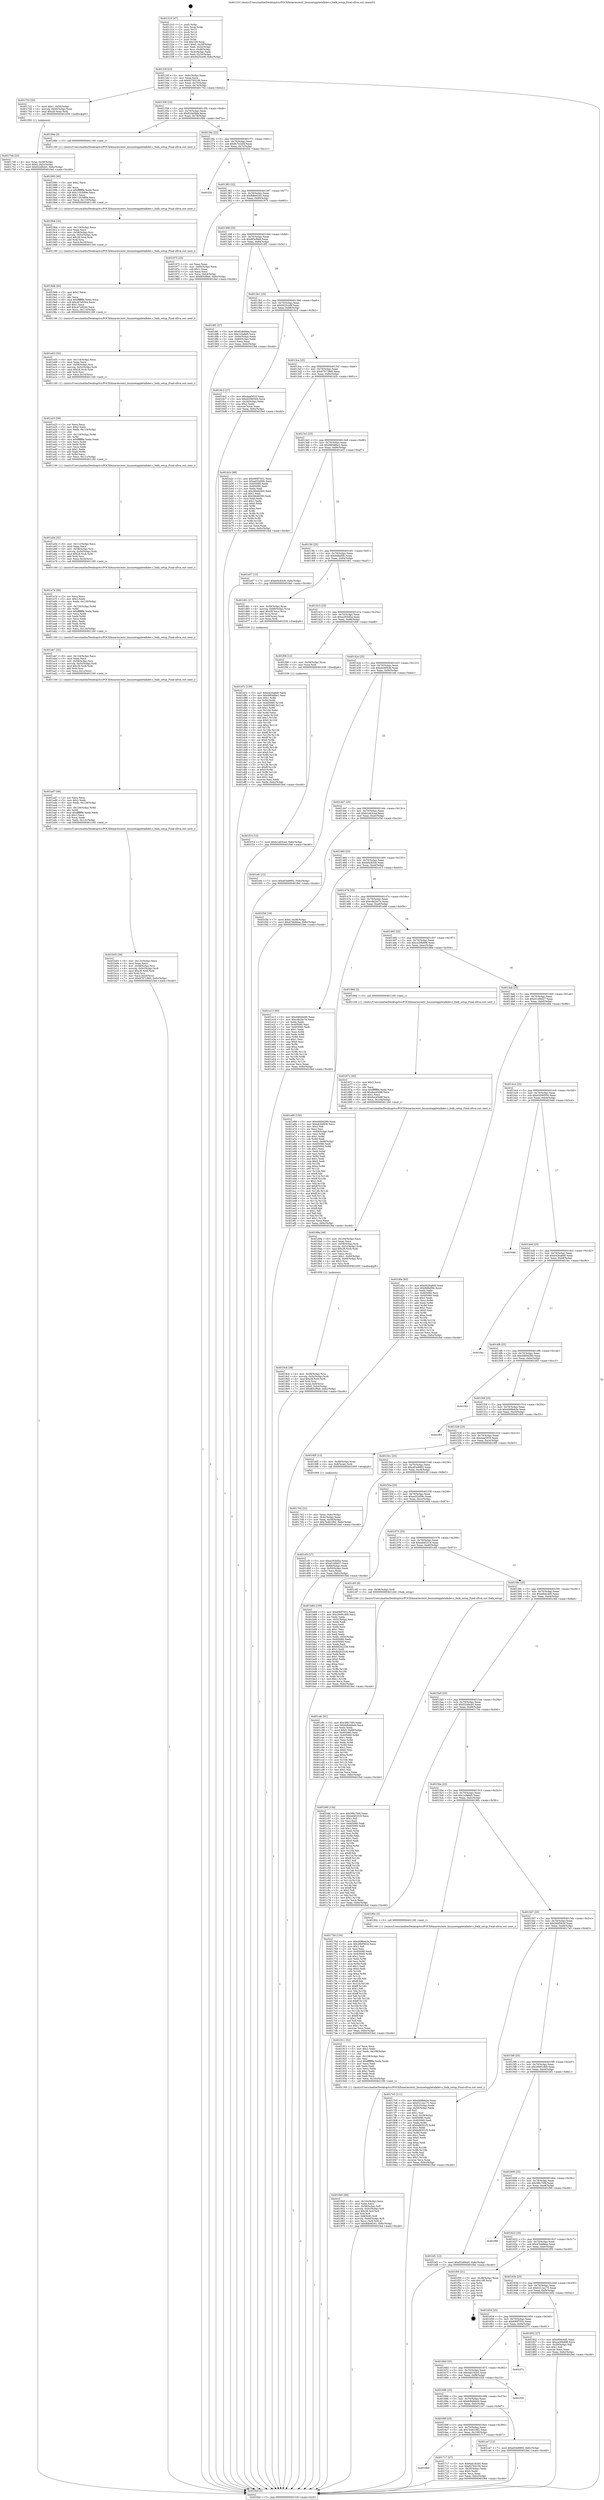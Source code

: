 digraph "0x401310" {
  label = "0x401310 (/mnt/c/Users/mathe/Desktop/tcc/POCII/binaries/extr_linuxnetappletalkdev.c_ltalk_setup_Final-ollvm.out::main(0))"
  labelloc = "t"
  node[shape=record]

  Entry [label="",width=0.3,height=0.3,shape=circle,fillcolor=black,style=filled]
  "0x40133f" [label="{
     0x40133f [23]\l
     | [instrs]\l
     &nbsp;&nbsp;0x40133f \<+3\>: mov -0x6c(%rbp),%eax\l
     &nbsp;&nbsp;0x401342 \<+2\>: mov %eax,%ecx\l
     &nbsp;&nbsp;0x401344 \<+6\>: sub $0x82765106,%ecx\l
     &nbsp;&nbsp;0x40134a \<+3\>: mov %eax,-0x70(%rbp)\l
     &nbsp;&nbsp;0x40134d \<+3\>: mov %ecx,-0x74(%rbp)\l
     &nbsp;&nbsp;0x401350 \<+6\>: je 0000000000401732 \<main+0x422\>\l
  }"]
  "0x401732" [label="{
     0x401732 [20]\l
     | [instrs]\l
     &nbsp;&nbsp;0x401732 \<+7\>: movl $0x1,-0x50(%rbp)\l
     &nbsp;&nbsp;0x401739 \<+4\>: movslq -0x50(%rbp),%rax\l
     &nbsp;&nbsp;0x40173d \<+4\>: imul $0x28,%rax,%rdi\l
     &nbsp;&nbsp;0x401741 \<+5\>: call 0000000000401050 \<malloc@plt\>\l
     | [calls]\l
     &nbsp;&nbsp;0x401050 \{1\} (unknown)\l
  }"]
  "0x401356" [label="{
     0x401356 [22]\l
     | [instrs]\l
     &nbsp;&nbsp;0x401356 \<+5\>: jmp 000000000040135b \<main+0x4b\>\l
     &nbsp;&nbsp;0x40135b \<+3\>: mov -0x70(%rbp),%eax\l
     &nbsp;&nbsp;0x40135e \<+5\>: sub $0x82defdda,%eax\l
     &nbsp;&nbsp;0x401363 \<+3\>: mov %eax,-0x78(%rbp)\l
     &nbsp;&nbsp;0x401366 \<+6\>: je 000000000040198e \<main+0x67e\>\l
  }"]
  Exit [label="",width=0.3,height=0.3,shape=circle,fillcolor=black,style=filled,peripheries=2]
  "0x40198e" [label="{
     0x40198e [5]\l
     | [instrs]\l
     &nbsp;&nbsp;0x40198e \<+5\>: call 0000000000401160 \<next_i\>\l
     | [calls]\l
     &nbsp;&nbsp;0x401160 \{1\} (/mnt/c/Users/mathe/Desktop/tcc/POCII/binaries/extr_linuxnetappletalkdev.c_ltalk_setup_Final-ollvm.out::next_i)\l
  }"]
  "0x40136c" [label="{
     0x40136c [22]\l
     | [instrs]\l
     &nbsp;&nbsp;0x40136c \<+5\>: jmp 0000000000401371 \<main+0x61\>\l
     &nbsp;&nbsp;0x401371 \<+3\>: mov -0x70(%rbp),%eax\l
     &nbsp;&nbsp;0x401374 \<+5\>: sub $0x8c7e244f,%eax\l
     &nbsp;&nbsp;0x401379 \<+3\>: mov %eax,-0x7c(%rbp)\l
     &nbsp;&nbsp;0x40137c \<+6\>: je 0000000000401f2c \<main+0xc1c\>\l
  }"]
  "0x401f14" [label="{
     0x401f14 [12]\l
     | [instrs]\l
     &nbsp;&nbsp;0x401f14 \<+7\>: movl $0xb1eb3ced,-0x6c(%rbp)\l
     &nbsp;&nbsp;0x401f1b \<+5\>: jmp 0000000000401fed \<main+0xcdd\>\l
  }"]
  "0x401f2c" [label="{
     0x401f2c\l
  }", style=dashed]
  "0x401382" [label="{
     0x401382 [22]\l
     | [instrs]\l
     &nbsp;&nbsp;0x401382 \<+5\>: jmp 0000000000401387 \<main+0x77\>\l
     &nbsp;&nbsp;0x401387 \<+3\>: mov -0x70(%rbp),%eax\l
     &nbsp;&nbsp;0x40138a \<+5\>: sub $0x8dbf4341,%eax\l
     &nbsp;&nbsp;0x40138f \<+3\>: mov %eax,-0x80(%rbp)\l
     &nbsp;&nbsp;0x401392 \<+6\>: je 0000000000401975 \<main+0x665\>\l
  }"]
  "0x401d7c" [label="{
     0x401d7c [139]\l
     | [instrs]\l
     &nbsp;&nbsp;0x401d7c \<+5\>: mov $0xd426a8d0,%edx\l
     &nbsp;&nbsp;0x401d81 \<+5\>: mov $0x98048be1,%esi\l
     &nbsp;&nbsp;0x401d86 \<+3\>: mov $0x1,%r8b\l
     &nbsp;&nbsp;0x401d89 \<+3\>: xor %r9d,%r9d\l
     &nbsp;&nbsp;0x401d8c \<+8\>: mov 0x405080,%r10d\l
     &nbsp;&nbsp;0x401d94 \<+8\>: mov 0x405060,%r11d\l
     &nbsp;&nbsp;0x401d9c \<+4\>: sub $0x1,%r9d\l
     &nbsp;&nbsp;0x401da0 \<+3\>: mov %r10d,%ebx\l
     &nbsp;&nbsp;0x401da3 \<+3\>: add %r9d,%ebx\l
     &nbsp;&nbsp;0x401da6 \<+4\>: imul %ebx,%r10d\l
     &nbsp;&nbsp;0x401daa \<+4\>: and $0x1,%r10d\l
     &nbsp;&nbsp;0x401dae \<+4\>: cmp $0x0,%r10d\l
     &nbsp;&nbsp;0x401db2 \<+4\>: sete %r14b\l
     &nbsp;&nbsp;0x401db6 \<+4\>: cmp $0xa,%r11d\l
     &nbsp;&nbsp;0x401dba \<+4\>: setl %r15b\l
     &nbsp;&nbsp;0x401dbe \<+3\>: mov %r14b,%r12b\l
     &nbsp;&nbsp;0x401dc1 \<+4\>: xor $0xff,%r12b\l
     &nbsp;&nbsp;0x401dc5 \<+3\>: mov %r15b,%r13b\l
     &nbsp;&nbsp;0x401dc8 \<+4\>: xor $0xff,%r13b\l
     &nbsp;&nbsp;0x401dcc \<+4\>: xor $0x0,%r8b\l
     &nbsp;&nbsp;0x401dd0 \<+3\>: mov %r12b,%al\l
     &nbsp;&nbsp;0x401dd3 \<+2\>: and $0x0,%al\l
     &nbsp;&nbsp;0x401dd5 \<+3\>: and %r8b,%r14b\l
     &nbsp;&nbsp;0x401dd8 \<+3\>: mov %r13b,%cl\l
     &nbsp;&nbsp;0x401ddb \<+3\>: and $0x0,%cl\l
     &nbsp;&nbsp;0x401dde \<+3\>: and %r8b,%r15b\l
     &nbsp;&nbsp;0x401de1 \<+3\>: or %r14b,%al\l
     &nbsp;&nbsp;0x401de4 \<+3\>: or %r15b,%cl\l
     &nbsp;&nbsp;0x401de7 \<+2\>: xor %cl,%al\l
     &nbsp;&nbsp;0x401de9 \<+3\>: or %r13b,%r12b\l
     &nbsp;&nbsp;0x401dec \<+4\>: xor $0xff,%r12b\l
     &nbsp;&nbsp;0x401df0 \<+4\>: or $0x0,%r8b\l
     &nbsp;&nbsp;0x401df4 \<+3\>: and %r8b,%r12b\l
     &nbsp;&nbsp;0x401df7 \<+3\>: or %r12b,%al\l
     &nbsp;&nbsp;0x401dfa \<+2\>: test $0x1,%al\l
     &nbsp;&nbsp;0x401dfc \<+3\>: cmovne %esi,%edx\l
     &nbsp;&nbsp;0x401dff \<+3\>: mov %edx,-0x6c(%rbp)\l
     &nbsp;&nbsp;0x401e02 \<+5\>: jmp 0000000000401fed \<main+0xcdd\>\l
  }"]
  "0x401975" [label="{
     0x401975 [25]\l
     | [instrs]\l
     &nbsp;&nbsp;0x401975 \<+2\>: xor %eax,%eax\l
     &nbsp;&nbsp;0x401977 \<+3\>: mov -0x64(%rbp),%ecx\l
     &nbsp;&nbsp;0x40197a \<+3\>: sub $0x1,%eax\l
     &nbsp;&nbsp;0x40197d \<+2\>: sub %eax,%ecx\l
     &nbsp;&nbsp;0x40197f \<+3\>: mov %ecx,-0x64(%rbp)\l
     &nbsp;&nbsp;0x401982 \<+7\>: movl $0x8f3cf9a6,-0x6c(%rbp)\l
     &nbsp;&nbsp;0x401989 \<+5\>: jmp 0000000000401fed \<main+0xcdd\>\l
  }"]
  "0x401398" [label="{
     0x401398 [25]\l
     | [instrs]\l
     &nbsp;&nbsp;0x401398 \<+5\>: jmp 000000000040139d \<main+0x8d\>\l
     &nbsp;&nbsp;0x40139d \<+3\>: mov -0x70(%rbp),%eax\l
     &nbsp;&nbsp;0x4013a0 \<+5\>: sub $0x8f3cf9a6,%eax\l
     &nbsp;&nbsp;0x4013a5 \<+6\>: mov %eax,-0x84(%rbp)\l
     &nbsp;&nbsp;0x4013ab \<+6\>: je 00000000004018f1 \<main+0x5e1\>\l
  }"]
  "0x401c8c" [label="{
     0x401c8c [91]\l
     | [instrs]\l
     &nbsp;&nbsp;0x401c8c \<+5\>: mov $0x3f6c70f4,%eax\l
     &nbsp;&nbsp;0x401c91 \<+5\>: mov $0x6dbbbbd4,%ecx\l
     &nbsp;&nbsp;0x401c96 \<+2\>: xor %edx,%edx\l
     &nbsp;&nbsp;0x401c98 \<+7\>: movl $0x0,-0x68(%rbp)\l
     &nbsp;&nbsp;0x401c9f \<+7\>: mov 0x405080,%esi\l
     &nbsp;&nbsp;0x401ca6 \<+8\>: mov 0x405060,%r8d\l
     &nbsp;&nbsp;0x401cae \<+3\>: sub $0x1,%edx\l
     &nbsp;&nbsp;0x401cb1 \<+3\>: mov %esi,%r9d\l
     &nbsp;&nbsp;0x401cb4 \<+3\>: add %edx,%r9d\l
     &nbsp;&nbsp;0x401cb7 \<+4\>: imul %r9d,%esi\l
     &nbsp;&nbsp;0x401cbb \<+3\>: and $0x1,%esi\l
     &nbsp;&nbsp;0x401cbe \<+3\>: cmp $0x0,%esi\l
     &nbsp;&nbsp;0x401cc1 \<+4\>: sete %r10b\l
     &nbsp;&nbsp;0x401cc5 \<+4\>: cmp $0xa,%r8d\l
     &nbsp;&nbsp;0x401cc9 \<+4\>: setl %r11b\l
     &nbsp;&nbsp;0x401ccd \<+3\>: mov %r10b,%bl\l
     &nbsp;&nbsp;0x401cd0 \<+3\>: and %r11b,%bl\l
     &nbsp;&nbsp;0x401cd3 \<+3\>: xor %r11b,%r10b\l
     &nbsp;&nbsp;0x401cd6 \<+3\>: or %r10b,%bl\l
     &nbsp;&nbsp;0x401cd9 \<+3\>: test $0x1,%bl\l
     &nbsp;&nbsp;0x401cdc \<+3\>: cmovne %ecx,%eax\l
     &nbsp;&nbsp;0x401cdf \<+3\>: mov %eax,-0x6c(%rbp)\l
     &nbsp;&nbsp;0x401ce2 \<+5\>: jmp 0000000000401fed \<main+0xcdd\>\l
  }"]
  "0x4018f1" [label="{
     0x4018f1 [27]\l
     | [instrs]\l
     &nbsp;&nbsp;0x4018f1 \<+5\>: mov $0x82defdda,%eax\l
     &nbsp;&nbsp;0x4018f6 \<+5\>: mov $0x1c0a8d5,%ecx\l
     &nbsp;&nbsp;0x4018fb \<+3\>: mov -0x64(%rbp),%edx\l
     &nbsp;&nbsp;0x4018fe \<+3\>: cmp -0x60(%rbp),%edx\l
     &nbsp;&nbsp;0x401901 \<+3\>: cmovl %ecx,%eax\l
     &nbsp;&nbsp;0x401904 \<+3\>: mov %eax,-0x6c(%rbp)\l
     &nbsp;&nbsp;0x401907 \<+5\>: jmp 0000000000401fed \<main+0xcdd\>\l
  }"]
  "0x4013b1" [label="{
     0x4013b1 [25]\l
     | [instrs]\l
     &nbsp;&nbsp;0x4013b1 \<+5\>: jmp 00000000004013b6 \<main+0xa6\>\l
     &nbsp;&nbsp;0x4013b6 \<+3\>: mov -0x70(%rbp),%eax\l
     &nbsp;&nbsp;0x4013b9 \<+5\>: sub $0x9425ce9f,%eax\l
     &nbsp;&nbsp;0x4013be \<+6\>: mov %eax,-0x88(%rbp)\l
     &nbsp;&nbsp;0x4013c4 \<+6\>: je 00000000004016c2 \<main+0x3b2\>\l
  }"]
  "0x401b05" [label="{
     0x401b05 [39]\l
     | [instrs]\l
     &nbsp;&nbsp;0x401b05 \<+6\>: mov -0x12c(%rbp),%ecx\l
     &nbsp;&nbsp;0x401b0b \<+3\>: imul %eax,%ecx\l
     &nbsp;&nbsp;0x401b0e \<+4\>: mov -0x58(%rbp),%rsi\l
     &nbsp;&nbsp;0x401b12 \<+4\>: movslq -0x5c(%rbp),%rdi\l
     &nbsp;&nbsp;0x401b16 \<+4\>: imul $0x28,%rdi,%rdi\l
     &nbsp;&nbsp;0x401b1a \<+3\>: add %rdi,%rsi\l
     &nbsp;&nbsp;0x401b1d \<+3\>: mov %ecx,0x20(%rsi)\l
     &nbsp;&nbsp;0x401b20 \<+7\>: movl $0x97971860,-0x6c(%rbp)\l
     &nbsp;&nbsp;0x401b27 \<+5\>: jmp 0000000000401fed \<main+0xcdd\>\l
  }"]
  "0x4016c2" [label="{
     0x4016c2 [27]\l
     | [instrs]\l
     &nbsp;&nbsp;0x4016c2 \<+5\>: mov $0xdaaf3f19,%eax\l
     &nbsp;&nbsp;0x4016c7 \<+5\>: mov $0xd2090504,%ecx\l
     &nbsp;&nbsp;0x4016cc \<+3\>: mov -0x34(%rbp),%edx\l
     &nbsp;&nbsp;0x4016cf \<+3\>: cmp $0x2,%edx\l
     &nbsp;&nbsp;0x4016d2 \<+3\>: cmovne %ecx,%eax\l
     &nbsp;&nbsp;0x4016d5 \<+3\>: mov %eax,-0x6c(%rbp)\l
     &nbsp;&nbsp;0x4016d8 \<+5\>: jmp 0000000000401fed \<main+0xcdd\>\l
  }"]
  "0x4013ca" [label="{
     0x4013ca [25]\l
     | [instrs]\l
     &nbsp;&nbsp;0x4013ca \<+5\>: jmp 00000000004013cf \<main+0xbf\>\l
     &nbsp;&nbsp;0x4013cf \<+3\>: mov -0x70(%rbp),%eax\l
     &nbsp;&nbsp;0x4013d2 \<+5\>: sub $0x97971860,%eax\l
     &nbsp;&nbsp;0x4013d7 \<+6\>: mov %eax,-0x8c(%rbp)\l
     &nbsp;&nbsp;0x4013dd \<+6\>: je 0000000000401b2c \<main+0x81c\>\l
  }"]
  "0x401fed" [label="{
     0x401fed [5]\l
     | [instrs]\l
     &nbsp;&nbsp;0x401fed \<+5\>: jmp 000000000040133f \<main+0x2f\>\l
  }"]
  "0x401310" [label="{
     0x401310 [47]\l
     | [instrs]\l
     &nbsp;&nbsp;0x401310 \<+1\>: push %rbp\l
     &nbsp;&nbsp;0x401311 \<+3\>: mov %rsp,%rbp\l
     &nbsp;&nbsp;0x401314 \<+2\>: push %r15\l
     &nbsp;&nbsp;0x401316 \<+2\>: push %r14\l
     &nbsp;&nbsp;0x401318 \<+2\>: push %r13\l
     &nbsp;&nbsp;0x40131a \<+2\>: push %r12\l
     &nbsp;&nbsp;0x40131c \<+1\>: push %rbx\l
     &nbsp;&nbsp;0x40131d \<+7\>: sub $0x108,%rsp\l
     &nbsp;&nbsp;0x401324 \<+7\>: movl $0x0,-0x38(%rbp)\l
     &nbsp;&nbsp;0x40132b \<+3\>: mov %edi,-0x3c(%rbp)\l
     &nbsp;&nbsp;0x40132e \<+4\>: mov %rsi,-0x48(%rbp)\l
     &nbsp;&nbsp;0x401332 \<+3\>: mov -0x3c(%rbp),%edi\l
     &nbsp;&nbsp;0x401335 \<+3\>: mov %edi,-0x34(%rbp)\l
     &nbsp;&nbsp;0x401338 \<+7\>: movl $0x9425ce9f,-0x6c(%rbp)\l
  }"]
  "0x401ad7" [label="{
     0x401ad7 [46]\l
     | [instrs]\l
     &nbsp;&nbsp;0x401ad7 \<+2\>: xor %ecx,%ecx\l
     &nbsp;&nbsp;0x401ad9 \<+5\>: mov $0x2,%edx\l
     &nbsp;&nbsp;0x401ade \<+6\>: mov %edx,-0x128(%rbp)\l
     &nbsp;&nbsp;0x401ae4 \<+1\>: cltd\l
     &nbsp;&nbsp;0x401ae5 \<+7\>: mov -0x128(%rbp),%r8d\l
     &nbsp;&nbsp;0x401aec \<+3\>: idiv %r8d\l
     &nbsp;&nbsp;0x401aef \<+6\>: imul $0xfffffffe,%edx,%edx\l
     &nbsp;&nbsp;0x401af5 \<+3\>: sub $0x1,%ecx\l
     &nbsp;&nbsp;0x401af8 \<+2\>: sub %ecx,%edx\l
     &nbsp;&nbsp;0x401afa \<+6\>: mov %edx,-0x12c(%rbp)\l
     &nbsp;&nbsp;0x401b00 \<+5\>: call 0000000000401160 \<next_i\>\l
     | [calls]\l
     &nbsp;&nbsp;0x401160 \{1\} (/mnt/c/Users/mathe/Desktop/tcc/POCII/binaries/extr_linuxnetappletalkdev.c_ltalk_setup_Final-ollvm.out::next_i)\l
  }"]
  "0x401b2c" [label="{
     0x401b2c [88]\l
     | [instrs]\l
     &nbsp;&nbsp;0x401b2c \<+5\>: mov $0x690f7051,%eax\l
     &nbsp;&nbsp;0x401b31 \<+5\>: mov $0xed32d59c,%ecx\l
     &nbsp;&nbsp;0x401b36 \<+7\>: mov 0x405080,%edx\l
     &nbsp;&nbsp;0x401b3d \<+7\>: mov 0x405060,%esi\l
     &nbsp;&nbsp;0x401b44 \<+2\>: mov %edx,%edi\l
     &nbsp;&nbsp;0x401b46 \<+6\>: sub $0x26b4b500,%edi\l
     &nbsp;&nbsp;0x401b4c \<+3\>: sub $0x1,%edi\l
     &nbsp;&nbsp;0x401b4f \<+6\>: add $0x26b4b500,%edi\l
     &nbsp;&nbsp;0x401b55 \<+3\>: imul %edi,%edx\l
     &nbsp;&nbsp;0x401b58 \<+3\>: and $0x1,%edx\l
     &nbsp;&nbsp;0x401b5b \<+3\>: cmp $0x0,%edx\l
     &nbsp;&nbsp;0x401b5e \<+4\>: sete %r8b\l
     &nbsp;&nbsp;0x401b62 \<+3\>: cmp $0xa,%esi\l
     &nbsp;&nbsp;0x401b65 \<+4\>: setl %r9b\l
     &nbsp;&nbsp;0x401b69 \<+3\>: mov %r8b,%r10b\l
     &nbsp;&nbsp;0x401b6c \<+3\>: and %r9b,%r10b\l
     &nbsp;&nbsp;0x401b6f \<+3\>: xor %r9b,%r8b\l
     &nbsp;&nbsp;0x401b72 \<+3\>: or %r8b,%r10b\l
     &nbsp;&nbsp;0x401b75 \<+4\>: test $0x1,%r10b\l
     &nbsp;&nbsp;0x401b79 \<+3\>: cmovne %ecx,%eax\l
     &nbsp;&nbsp;0x401b7c \<+3\>: mov %eax,-0x6c(%rbp)\l
     &nbsp;&nbsp;0x401b7f \<+5\>: jmp 0000000000401fed \<main+0xcdd\>\l
  }"]
  "0x4013e3" [label="{
     0x4013e3 [25]\l
     | [instrs]\l
     &nbsp;&nbsp;0x4013e3 \<+5\>: jmp 00000000004013e8 \<main+0xd8\>\l
     &nbsp;&nbsp;0x4013e8 \<+3\>: mov -0x70(%rbp),%eax\l
     &nbsp;&nbsp;0x4013eb \<+5\>: sub $0x98048be1,%eax\l
     &nbsp;&nbsp;0x4013f0 \<+6\>: mov %eax,-0x90(%rbp)\l
     &nbsp;&nbsp;0x4013f6 \<+6\>: je 0000000000401e07 \<main+0xaf7\>\l
  }"]
  "0x401ab7" [label="{
     0x401ab7 [32]\l
     | [instrs]\l
     &nbsp;&nbsp;0x401ab7 \<+6\>: mov -0x124(%rbp),%ecx\l
     &nbsp;&nbsp;0x401abd \<+3\>: imul %eax,%ecx\l
     &nbsp;&nbsp;0x401ac0 \<+4\>: mov -0x58(%rbp),%rsi\l
     &nbsp;&nbsp;0x401ac4 \<+4\>: movslq -0x5c(%rbp),%rdi\l
     &nbsp;&nbsp;0x401ac8 \<+4\>: imul $0x28,%rdi,%rdi\l
     &nbsp;&nbsp;0x401acc \<+3\>: add %rdi,%rsi\l
     &nbsp;&nbsp;0x401acf \<+3\>: mov %ecx,0x1c(%rsi)\l
     &nbsp;&nbsp;0x401ad2 \<+5\>: call 0000000000401160 \<next_i\>\l
     | [calls]\l
     &nbsp;&nbsp;0x401160 \{1\} (/mnt/c/Users/mathe/Desktop/tcc/POCII/binaries/extr_linuxnetappletalkdev.c_ltalk_setup_Final-ollvm.out::next_i)\l
  }"]
  "0x401e07" [label="{
     0x401e07 [12]\l
     | [instrs]\l
     &nbsp;&nbsp;0x401e07 \<+7\>: movl $0xbf4c83c8,-0x6c(%rbp)\l
     &nbsp;&nbsp;0x401e0e \<+5\>: jmp 0000000000401fed \<main+0xcdd\>\l
  }"]
  "0x4013fc" [label="{
     0x4013fc [25]\l
     | [instrs]\l
     &nbsp;&nbsp;0x4013fc \<+5\>: jmp 0000000000401401 \<main+0xf1\>\l
     &nbsp;&nbsp;0x401401 \<+3\>: mov -0x70(%rbp),%eax\l
     &nbsp;&nbsp;0x401404 \<+5\>: sub $0x9d9af5fc,%eax\l
     &nbsp;&nbsp;0x401409 \<+6\>: mov %eax,-0x94(%rbp)\l
     &nbsp;&nbsp;0x40140f \<+6\>: je 0000000000401d61 \<main+0xa51\>\l
  }"]
  "0x401a7d" [label="{
     0x401a7d [58]\l
     | [instrs]\l
     &nbsp;&nbsp;0x401a7d \<+2\>: xor %ecx,%ecx\l
     &nbsp;&nbsp;0x401a7f \<+5\>: mov $0x2,%edx\l
     &nbsp;&nbsp;0x401a84 \<+6\>: mov %edx,-0x120(%rbp)\l
     &nbsp;&nbsp;0x401a8a \<+1\>: cltd\l
     &nbsp;&nbsp;0x401a8b \<+7\>: mov -0x120(%rbp),%r8d\l
     &nbsp;&nbsp;0x401a92 \<+3\>: idiv %r8d\l
     &nbsp;&nbsp;0x401a95 \<+6\>: imul $0xfffffffe,%edx,%edx\l
     &nbsp;&nbsp;0x401a9b \<+3\>: mov %ecx,%r9d\l
     &nbsp;&nbsp;0x401a9e \<+3\>: sub %edx,%r9d\l
     &nbsp;&nbsp;0x401aa1 \<+2\>: mov %ecx,%edx\l
     &nbsp;&nbsp;0x401aa3 \<+3\>: sub $0x1,%edx\l
     &nbsp;&nbsp;0x401aa6 \<+3\>: add %edx,%r9d\l
     &nbsp;&nbsp;0x401aa9 \<+3\>: sub %r9d,%ecx\l
     &nbsp;&nbsp;0x401aac \<+6\>: mov %ecx,-0x124(%rbp)\l
     &nbsp;&nbsp;0x401ab2 \<+5\>: call 0000000000401160 \<next_i\>\l
     | [calls]\l
     &nbsp;&nbsp;0x401160 \{1\} (/mnt/c/Users/mathe/Desktop/tcc/POCII/binaries/extr_linuxnetappletalkdev.c_ltalk_setup_Final-ollvm.out::next_i)\l
  }"]
  "0x401d61" [label="{
     0x401d61 [27]\l
     | [instrs]\l
     &nbsp;&nbsp;0x401d61 \<+4\>: mov -0x58(%rbp),%rax\l
     &nbsp;&nbsp;0x401d65 \<+4\>: movslq -0x68(%rbp),%rcx\l
     &nbsp;&nbsp;0x401d69 \<+4\>: imul $0x28,%rcx,%rcx\l
     &nbsp;&nbsp;0x401d6d \<+3\>: add %rcx,%rax\l
     &nbsp;&nbsp;0x401d70 \<+4\>: mov 0x8(%rax),%rax\l
     &nbsp;&nbsp;0x401d74 \<+3\>: mov %rax,%rdi\l
     &nbsp;&nbsp;0x401d77 \<+5\>: call 0000000000401030 \<free@plt\>\l
     | [calls]\l
     &nbsp;&nbsp;0x401030 \{1\} (unknown)\l
  }"]
  "0x401415" [label="{
     0x401415 [25]\l
     | [instrs]\l
     &nbsp;&nbsp;0x401415 \<+5\>: jmp 000000000040141a \<main+0x10a\>\l
     &nbsp;&nbsp;0x40141a \<+3\>: mov -0x70(%rbp),%eax\l
     &nbsp;&nbsp;0x40141d \<+5\>: sub $0xa292bf2a,%eax\l
     &nbsp;&nbsp;0x401422 \<+6\>: mov %eax,-0x98(%rbp)\l
     &nbsp;&nbsp;0x401428 \<+6\>: je 0000000000401f08 \<main+0xbf8\>\l
  }"]
  "0x401a5d" [label="{
     0x401a5d [32]\l
     | [instrs]\l
     &nbsp;&nbsp;0x401a5d \<+6\>: mov -0x11c(%rbp),%ecx\l
     &nbsp;&nbsp;0x401a63 \<+3\>: imul %eax,%ecx\l
     &nbsp;&nbsp;0x401a66 \<+4\>: mov -0x58(%rbp),%rsi\l
     &nbsp;&nbsp;0x401a6a \<+4\>: movslq -0x5c(%rbp),%rdi\l
     &nbsp;&nbsp;0x401a6e \<+4\>: imul $0x28,%rdi,%rdi\l
     &nbsp;&nbsp;0x401a72 \<+3\>: add %rdi,%rsi\l
     &nbsp;&nbsp;0x401a75 \<+3\>: mov %ecx,0x18(%rsi)\l
     &nbsp;&nbsp;0x401a78 \<+5\>: call 0000000000401160 \<next_i\>\l
     | [calls]\l
     &nbsp;&nbsp;0x401160 \{1\} (/mnt/c/Users/mathe/Desktop/tcc/POCII/binaries/extr_linuxnetappletalkdev.c_ltalk_setup_Final-ollvm.out::next_i)\l
  }"]
  "0x401f08" [label="{
     0x401f08 [12]\l
     | [instrs]\l
     &nbsp;&nbsp;0x401f08 \<+4\>: mov -0x58(%rbp),%rax\l
     &nbsp;&nbsp;0x401f0c \<+3\>: mov %rax,%rdi\l
     &nbsp;&nbsp;0x401f0f \<+5\>: call 0000000000401030 \<free@plt\>\l
     | [calls]\l
     &nbsp;&nbsp;0x401030 \{1\} (unknown)\l
  }"]
  "0x40142e" [label="{
     0x40142e [25]\l
     | [instrs]\l
     &nbsp;&nbsp;0x40142e \<+5\>: jmp 0000000000401433 \<main+0x123\>\l
     &nbsp;&nbsp;0x401433 \<+3\>: mov -0x70(%rbp),%eax\l
     &nbsp;&nbsp;0x401436 \<+5\>: sub $0xab30f436,%eax\l
     &nbsp;&nbsp;0x40143b \<+6\>: mov %eax,-0x9c(%rbp)\l
     &nbsp;&nbsp;0x401441 \<+6\>: je 0000000000401efc \<main+0xbec\>\l
  }"]
  "0x401a23" [label="{
     0x401a23 [58]\l
     | [instrs]\l
     &nbsp;&nbsp;0x401a23 \<+2\>: xor %ecx,%ecx\l
     &nbsp;&nbsp;0x401a25 \<+5\>: mov $0x2,%edx\l
     &nbsp;&nbsp;0x401a2a \<+6\>: mov %edx,-0x118(%rbp)\l
     &nbsp;&nbsp;0x401a30 \<+1\>: cltd\l
     &nbsp;&nbsp;0x401a31 \<+7\>: mov -0x118(%rbp),%r8d\l
     &nbsp;&nbsp;0x401a38 \<+3\>: idiv %r8d\l
     &nbsp;&nbsp;0x401a3b \<+6\>: imul $0xfffffffe,%edx,%edx\l
     &nbsp;&nbsp;0x401a41 \<+3\>: mov %ecx,%r9d\l
     &nbsp;&nbsp;0x401a44 \<+3\>: sub %edx,%r9d\l
     &nbsp;&nbsp;0x401a47 \<+2\>: mov %ecx,%edx\l
     &nbsp;&nbsp;0x401a49 \<+3\>: sub $0x1,%edx\l
     &nbsp;&nbsp;0x401a4c \<+3\>: add %edx,%r9d\l
     &nbsp;&nbsp;0x401a4f \<+3\>: sub %r9d,%ecx\l
     &nbsp;&nbsp;0x401a52 \<+6\>: mov %ecx,-0x11c(%rbp)\l
     &nbsp;&nbsp;0x401a58 \<+5\>: call 0000000000401160 \<next_i\>\l
     | [calls]\l
     &nbsp;&nbsp;0x401160 \{1\} (/mnt/c/Users/mathe/Desktop/tcc/POCII/binaries/extr_linuxnetappletalkdev.c_ltalk_setup_Final-ollvm.out::next_i)\l
  }"]
  "0x401efc" [label="{
     0x401efc [12]\l
     | [instrs]\l
     &nbsp;&nbsp;0x401efc \<+7\>: movl $0xe03e8992,-0x6c(%rbp)\l
     &nbsp;&nbsp;0x401f03 \<+5\>: jmp 0000000000401fed \<main+0xcdd\>\l
  }"]
  "0x401447" [label="{
     0x401447 [25]\l
     | [instrs]\l
     &nbsp;&nbsp;0x401447 \<+5\>: jmp 000000000040144c \<main+0x13c\>\l
     &nbsp;&nbsp;0x40144c \<+3\>: mov -0x70(%rbp),%eax\l
     &nbsp;&nbsp;0x40144f \<+5\>: sub $0xb1eb3ced,%eax\l
     &nbsp;&nbsp;0x401454 \<+6\>: mov %eax,-0xa0(%rbp)\l
     &nbsp;&nbsp;0x40145a \<+6\>: je 0000000000401f3d \<main+0xc2d\>\l
  }"]
  "0x401a03" [label="{
     0x401a03 [32]\l
     | [instrs]\l
     &nbsp;&nbsp;0x401a03 \<+6\>: mov -0x114(%rbp),%ecx\l
     &nbsp;&nbsp;0x401a09 \<+3\>: imul %eax,%ecx\l
     &nbsp;&nbsp;0x401a0c \<+4\>: mov -0x58(%rbp),%rsi\l
     &nbsp;&nbsp;0x401a10 \<+4\>: movslq -0x5c(%rbp),%rdi\l
     &nbsp;&nbsp;0x401a14 \<+4\>: imul $0x28,%rdi,%rdi\l
     &nbsp;&nbsp;0x401a18 \<+3\>: add %rdi,%rsi\l
     &nbsp;&nbsp;0x401a1b \<+3\>: mov %ecx,0x14(%rsi)\l
     &nbsp;&nbsp;0x401a1e \<+5\>: call 0000000000401160 \<next_i\>\l
     | [calls]\l
     &nbsp;&nbsp;0x401160 \{1\} (/mnt/c/Users/mathe/Desktop/tcc/POCII/binaries/extr_linuxnetappletalkdev.c_ltalk_setup_Final-ollvm.out::next_i)\l
  }"]
  "0x401f3d" [label="{
     0x401f3d [19]\l
     | [instrs]\l
     &nbsp;&nbsp;0x401f3d \<+7\>: movl $0x0,-0x38(%rbp)\l
     &nbsp;&nbsp;0x401f44 \<+7\>: movl $0x47bb9dae,-0x6c(%rbp)\l
     &nbsp;&nbsp;0x401f4b \<+5\>: jmp 0000000000401fed \<main+0xcdd\>\l
  }"]
  "0x401460" [label="{
     0x401460 [25]\l
     | [instrs]\l
     &nbsp;&nbsp;0x401460 \<+5\>: jmp 0000000000401465 \<main+0x155\>\l
     &nbsp;&nbsp;0x401465 \<+3\>: mov -0x70(%rbp),%eax\l
     &nbsp;&nbsp;0x401468 \<+5\>: sub $0xbf4c83c8,%eax\l
     &nbsp;&nbsp;0x40146d \<+6\>: mov %eax,-0xa4(%rbp)\l
     &nbsp;&nbsp;0x401473 \<+6\>: je 0000000000401e13 \<main+0xb03\>\l
  }"]
  "0x4019db" [label="{
     0x4019db [40]\l
     | [instrs]\l
     &nbsp;&nbsp;0x4019db \<+5\>: mov $0x2,%ecx\l
     &nbsp;&nbsp;0x4019e0 \<+1\>: cltd\l
     &nbsp;&nbsp;0x4019e1 \<+2\>: idiv %ecx\l
     &nbsp;&nbsp;0x4019e3 \<+6\>: imul $0xfffffffe,%edx,%ecx\l
     &nbsp;&nbsp;0x4019e9 \<+6\>: sub $0xc67e9344,%ecx\l
     &nbsp;&nbsp;0x4019ef \<+3\>: add $0x1,%ecx\l
     &nbsp;&nbsp;0x4019f2 \<+6\>: add $0xc67e9344,%ecx\l
     &nbsp;&nbsp;0x4019f8 \<+6\>: mov %ecx,-0x114(%rbp)\l
     &nbsp;&nbsp;0x4019fe \<+5\>: call 0000000000401160 \<next_i\>\l
     | [calls]\l
     &nbsp;&nbsp;0x401160 \{1\} (/mnt/c/Users/mathe/Desktop/tcc/POCII/binaries/extr_linuxnetappletalkdev.c_ltalk_setup_Final-ollvm.out::next_i)\l
  }"]
  "0x401e13" [label="{
     0x401e13 [83]\l
     | [instrs]\l
     &nbsp;&nbsp;0x401e13 \<+5\>: mov $0xd460d280,%eax\l
     &nbsp;&nbsp;0x401e18 \<+5\>: mov $0xcdb2bc7e,%ecx\l
     &nbsp;&nbsp;0x401e1d \<+2\>: xor %edx,%edx\l
     &nbsp;&nbsp;0x401e1f \<+7\>: mov 0x405080,%esi\l
     &nbsp;&nbsp;0x401e26 \<+7\>: mov 0x405060,%edi\l
     &nbsp;&nbsp;0x401e2d \<+3\>: sub $0x1,%edx\l
     &nbsp;&nbsp;0x401e30 \<+3\>: mov %esi,%r8d\l
     &nbsp;&nbsp;0x401e33 \<+3\>: add %edx,%r8d\l
     &nbsp;&nbsp;0x401e36 \<+4\>: imul %r8d,%esi\l
     &nbsp;&nbsp;0x401e3a \<+3\>: and $0x1,%esi\l
     &nbsp;&nbsp;0x401e3d \<+3\>: cmp $0x0,%esi\l
     &nbsp;&nbsp;0x401e40 \<+4\>: sete %r9b\l
     &nbsp;&nbsp;0x401e44 \<+3\>: cmp $0xa,%edi\l
     &nbsp;&nbsp;0x401e47 \<+4\>: setl %r10b\l
     &nbsp;&nbsp;0x401e4b \<+3\>: mov %r9b,%r11b\l
     &nbsp;&nbsp;0x401e4e \<+3\>: and %r10b,%r11b\l
     &nbsp;&nbsp;0x401e51 \<+3\>: xor %r10b,%r9b\l
     &nbsp;&nbsp;0x401e54 \<+3\>: or %r9b,%r11b\l
     &nbsp;&nbsp;0x401e57 \<+4\>: test $0x1,%r11b\l
     &nbsp;&nbsp;0x401e5b \<+3\>: cmovne %ecx,%eax\l
     &nbsp;&nbsp;0x401e5e \<+3\>: mov %eax,-0x6c(%rbp)\l
     &nbsp;&nbsp;0x401e61 \<+5\>: jmp 0000000000401fed \<main+0xcdd\>\l
  }"]
  "0x401479" [label="{
     0x401479 [25]\l
     | [instrs]\l
     &nbsp;&nbsp;0x401479 \<+5\>: jmp 000000000040147e \<main+0x16e\>\l
     &nbsp;&nbsp;0x40147e \<+3\>: mov -0x70(%rbp),%eax\l
     &nbsp;&nbsp;0x401481 \<+5\>: sub $0xcdb2bc7e,%eax\l
     &nbsp;&nbsp;0x401486 \<+6\>: mov %eax,-0xa8(%rbp)\l
     &nbsp;&nbsp;0x40148c \<+6\>: je 0000000000401e66 \<main+0xb56\>\l
  }"]
  "0x4019bb" [label="{
     0x4019bb [32]\l
     | [instrs]\l
     &nbsp;&nbsp;0x4019bb \<+6\>: mov -0x110(%rbp),%ecx\l
     &nbsp;&nbsp;0x4019c1 \<+3\>: imul %eax,%ecx\l
     &nbsp;&nbsp;0x4019c4 \<+4\>: mov -0x58(%rbp),%rsi\l
     &nbsp;&nbsp;0x4019c8 \<+4\>: movslq -0x5c(%rbp),%rdi\l
     &nbsp;&nbsp;0x4019cc \<+4\>: imul $0x28,%rdi,%rdi\l
     &nbsp;&nbsp;0x4019d0 \<+3\>: add %rdi,%rsi\l
     &nbsp;&nbsp;0x4019d3 \<+3\>: mov %ecx,0x10(%rsi)\l
     &nbsp;&nbsp;0x4019d6 \<+5\>: call 0000000000401160 \<next_i\>\l
     | [calls]\l
     &nbsp;&nbsp;0x401160 \{1\} (/mnt/c/Users/mathe/Desktop/tcc/POCII/binaries/extr_linuxnetappletalkdev.c_ltalk_setup_Final-ollvm.out::next_i)\l
  }"]
  "0x401e66" [label="{
     0x401e66 [150]\l
     | [instrs]\l
     &nbsp;&nbsp;0x401e66 \<+5\>: mov $0xd460d280,%eax\l
     &nbsp;&nbsp;0x401e6b \<+5\>: mov $0xab30f436,%ecx\l
     &nbsp;&nbsp;0x401e70 \<+2\>: mov $0x1,%dl\l
     &nbsp;&nbsp;0x401e72 \<+2\>: xor %esi,%esi\l
     &nbsp;&nbsp;0x401e74 \<+3\>: mov -0x68(%rbp),%edi\l
     &nbsp;&nbsp;0x401e77 \<+3\>: mov %esi,%r8d\l
     &nbsp;&nbsp;0x401e7a \<+4\>: sub $0x1,%r8d\l
     &nbsp;&nbsp;0x401e7e \<+3\>: sub %r8d,%edi\l
     &nbsp;&nbsp;0x401e81 \<+3\>: mov %edi,-0x68(%rbp)\l
     &nbsp;&nbsp;0x401e84 \<+7\>: mov 0x405080,%edi\l
     &nbsp;&nbsp;0x401e8b \<+8\>: mov 0x405060,%r8d\l
     &nbsp;&nbsp;0x401e93 \<+3\>: sub $0x1,%esi\l
     &nbsp;&nbsp;0x401e96 \<+3\>: mov %edi,%r9d\l
     &nbsp;&nbsp;0x401e99 \<+3\>: add %esi,%r9d\l
     &nbsp;&nbsp;0x401e9c \<+4\>: imul %r9d,%edi\l
     &nbsp;&nbsp;0x401ea0 \<+3\>: and $0x1,%edi\l
     &nbsp;&nbsp;0x401ea3 \<+3\>: cmp $0x0,%edi\l
     &nbsp;&nbsp;0x401ea6 \<+4\>: sete %r10b\l
     &nbsp;&nbsp;0x401eaa \<+4\>: cmp $0xa,%r8d\l
     &nbsp;&nbsp;0x401eae \<+4\>: setl %r11b\l
     &nbsp;&nbsp;0x401eb2 \<+3\>: mov %r10b,%bl\l
     &nbsp;&nbsp;0x401eb5 \<+3\>: xor $0xff,%bl\l
     &nbsp;&nbsp;0x401eb8 \<+3\>: mov %r11b,%r14b\l
     &nbsp;&nbsp;0x401ebb \<+4\>: xor $0xff,%r14b\l
     &nbsp;&nbsp;0x401ebf \<+3\>: xor $0x1,%dl\l
     &nbsp;&nbsp;0x401ec2 \<+3\>: mov %bl,%r15b\l
     &nbsp;&nbsp;0x401ec5 \<+4\>: and $0xff,%r15b\l
     &nbsp;&nbsp;0x401ec9 \<+3\>: and %dl,%r10b\l
     &nbsp;&nbsp;0x401ecc \<+3\>: mov %r14b,%r12b\l
     &nbsp;&nbsp;0x401ecf \<+4\>: and $0xff,%r12b\l
     &nbsp;&nbsp;0x401ed3 \<+3\>: and %dl,%r11b\l
     &nbsp;&nbsp;0x401ed6 \<+3\>: or %r10b,%r15b\l
     &nbsp;&nbsp;0x401ed9 \<+3\>: or %r11b,%r12b\l
     &nbsp;&nbsp;0x401edc \<+3\>: xor %r12b,%r15b\l
     &nbsp;&nbsp;0x401edf \<+3\>: or %r14b,%bl\l
     &nbsp;&nbsp;0x401ee2 \<+3\>: xor $0xff,%bl\l
     &nbsp;&nbsp;0x401ee5 \<+3\>: or $0x1,%dl\l
     &nbsp;&nbsp;0x401ee8 \<+2\>: and %dl,%bl\l
     &nbsp;&nbsp;0x401eea \<+3\>: or %bl,%r15b\l
     &nbsp;&nbsp;0x401eed \<+4\>: test $0x1,%r15b\l
     &nbsp;&nbsp;0x401ef1 \<+3\>: cmovne %ecx,%eax\l
     &nbsp;&nbsp;0x401ef4 \<+3\>: mov %eax,-0x6c(%rbp)\l
     &nbsp;&nbsp;0x401ef7 \<+5\>: jmp 0000000000401fed \<main+0xcdd\>\l
  }"]
  "0x401492" [label="{
     0x401492 [25]\l
     | [instrs]\l
     &nbsp;&nbsp;0x401492 \<+5\>: jmp 0000000000401497 \<main+0x187\>\l
     &nbsp;&nbsp;0x401497 \<+3\>: mov -0x70(%rbp),%eax\l
     &nbsp;&nbsp;0x40149a \<+5\>: sub $0xce30b898,%eax\l
     &nbsp;&nbsp;0x40149f \<+6\>: mov %eax,-0xac(%rbp)\l
     &nbsp;&nbsp;0x4014a5 \<+6\>: je 000000000040186d \<main+0x55d\>\l
  }"]
  "0x401993" [label="{
     0x401993 [40]\l
     | [instrs]\l
     &nbsp;&nbsp;0x401993 \<+5\>: mov $0x2,%ecx\l
     &nbsp;&nbsp;0x401998 \<+1\>: cltd\l
     &nbsp;&nbsp;0x401999 \<+2\>: idiv %ecx\l
     &nbsp;&nbsp;0x40199b \<+6\>: imul $0xfffffffe,%edx,%ecx\l
     &nbsp;&nbsp;0x4019a1 \<+6\>: sub $0x1181b89e,%ecx\l
     &nbsp;&nbsp;0x4019a7 \<+3\>: add $0x1,%ecx\l
     &nbsp;&nbsp;0x4019aa \<+6\>: add $0x1181b89e,%ecx\l
     &nbsp;&nbsp;0x4019b0 \<+6\>: mov %ecx,-0x110(%rbp)\l
     &nbsp;&nbsp;0x4019b6 \<+5\>: call 0000000000401160 \<next_i\>\l
     | [calls]\l
     &nbsp;&nbsp;0x401160 \{1\} (/mnt/c/Users/mathe/Desktop/tcc/POCII/binaries/extr_linuxnetappletalkdev.c_ltalk_setup_Final-ollvm.out::next_i)\l
  }"]
  "0x40186d" [label="{
     0x40186d [5]\l
     | [instrs]\l
     &nbsp;&nbsp;0x40186d \<+5\>: call 0000000000401160 \<next_i\>\l
     | [calls]\l
     &nbsp;&nbsp;0x401160 \{1\} (/mnt/c/Users/mathe/Desktop/tcc/POCII/binaries/extr_linuxnetappletalkdev.c_ltalk_setup_Final-ollvm.out::next_i)\l
  }"]
  "0x4014ab" [label="{
     0x4014ab [25]\l
     | [instrs]\l
     &nbsp;&nbsp;0x4014ab \<+5\>: jmp 00000000004014b0 \<main+0x1a0\>\l
     &nbsp;&nbsp;0x4014b0 \<+3\>: mov -0x70(%rbp),%eax\l
     &nbsp;&nbsp;0x4014b3 \<+5\>: sub $0xd1cd9d27,%eax\l
     &nbsp;&nbsp;0x4014b8 \<+6\>: mov %eax,-0xb0(%rbp)\l
     &nbsp;&nbsp;0x4014be \<+6\>: je 0000000000401d0e \<main+0x9fe\>\l
  }"]
  "0x401945" [label="{
     0x401945 [48]\l
     | [instrs]\l
     &nbsp;&nbsp;0x401945 \<+6\>: mov -0x10c(%rbp),%ecx\l
     &nbsp;&nbsp;0x40194b \<+3\>: imul %eax,%ecx\l
     &nbsp;&nbsp;0x40194e \<+4\>: mov -0x58(%rbp),%r8\l
     &nbsp;&nbsp;0x401952 \<+4\>: movslq -0x5c(%rbp),%r9\l
     &nbsp;&nbsp;0x401956 \<+4\>: imul $0x28,%r9,%r9\l
     &nbsp;&nbsp;0x40195a \<+3\>: add %r9,%r8\l
     &nbsp;&nbsp;0x40195d \<+4\>: mov 0x8(%r8),%r8\l
     &nbsp;&nbsp;0x401961 \<+4\>: movslq -0x64(%rbp),%r9\l
     &nbsp;&nbsp;0x401965 \<+4\>: mov %ecx,(%r8,%r9,4)\l
     &nbsp;&nbsp;0x401969 \<+7\>: movl $0x8dbf4341,-0x6c(%rbp)\l
     &nbsp;&nbsp;0x401970 \<+5\>: jmp 0000000000401fed \<main+0xcdd\>\l
  }"]
  "0x401d0e" [label="{
     0x401d0e [83]\l
     | [instrs]\l
     &nbsp;&nbsp;0x401d0e \<+5\>: mov $0xd426a8d0,%eax\l
     &nbsp;&nbsp;0x401d13 \<+5\>: mov $0x9d9af5fc,%ecx\l
     &nbsp;&nbsp;0x401d18 \<+2\>: xor %edx,%edx\l
     &nbsp;&nbsp;0x401d1a \<+7\>: mov 0x405080,%esi\l
     &nbsp;&nbsp;0x401d21 \<+7\>: mov 0x405060,%edi\l
     &nbsp;&nbsp;0x401d28 \<+3\>: sub $0x1,%edx\l
     &nbsp;&nbsp;0x401d2b \<+3\>: mov %esi,%r8d\l
     &nbsp;&nbsp;0x401d2e \<+3\>: add %edx,%r8d\l
     &nbsp;&nbsp;0x401d31 \<+4\>: imul %r8d,%esi\l
     &nbsp;&nbsp;0x401d35 \<+3\>: and $0x1,%esi\l
     &nbsp;&nbsp;0x401d38 \<+3\>: cmp $0x0,%esi\l
     &nbsp;&nbsp;0x401d3b \<+4\>: sete %r9b\l
     &nbsp;&nbsp;0x401d3f \<+3\>: cmp $0xa,%edi\l
     &nbsp;&nbsp;0x401d42 \<+4\>: setl %r10b\l
     &nbsp;&nbsp;0x401d46 \<+3\>: mov %r9b,%r11b\l
     &nbsp;&nbsp;0x401d49 \<+3\>: and %r10b,%r11b\l
     &nbsp;&nbsp;0x401d4c \<+3\>: xor %r10b,%r9b\l
     &nbsp;&nbsp;0x401d4f \<+3\>: or %r9b,%r11b\l
     &nbsp;&nbsp;0x401d52 \<+4\>: test $0x1,%r11b\l
     &nbsp;&nbsp;0x401d56 \<+3\>: cmovne %ecx,%eax\l
     &nbsp;&nbsp;0x401d59 \<+3\>: mov %eax,-0x6c(%rbp)\l
     &nbsp;&nbsp;0x401d5c \<+5\>: jmp 0000000000401fed \<main+0xcdd\>\l
  }"]
  "0x4014c4" [label="{
     0x4014c4 [25]\l
     | [instrs]\l
     &nbsp;&nbsp;0x4014c4 \<+5\>: jmp 00000000004014c9 \<main+0x1b9\>\l
     &nbsp;&nbsp;0x4014c9 \<+3\>: mov -0x70(%rbp),%eax\l
     &nbsp;&nbsp;0x4014cc \<+5\>: sub $0xd2090504,%eax\l
     &nbsp;&nbsp;0x4014d1 \<+6\>: mov %eax,-0xb4(%rbp)\l
     &nbsp;&nbsp;0x4014d7 \<+6\>: je 00000000004016dd \<main+0x3cd\>\l
  }"]
  "0x401911" [label="{
     0x401911 [52]\l
     | [instrs]\l
     &nbsp;&nbsp;0x401911 \<+2\>: xor %ecx,%ecx\l
     &nbsp;&nbsp;0x401913 \<+5\>: mov $0x2,%edx\l
     &nbsp;&nbsp;0x401918 \<+6\>: mov %edx,-0x108(%rbp)\l
     &nbsp;&nbsp;0x40191e \<+1\>: cltd\l
     &nbsp;&nbsp;0x40191f \<+6\>: mov -0x108(%rbp),%esi\l
     &nbsp;&nbsp;0x401925 \<+2\>: idiv %esi\l
     &nbsp;&nbsp;0x401927 \<+6\>: imul $0xfffffffe,%edx,%edx\l
     &nbsp;&nbsp;0x40192d \<+2\>: mov %ecx,%edi\l
     &nbsp;&nbsp;0x40192f \<+2\>: sub %edx,%edi\l
     &nbsp;&nbsp;0x401931 \<+2\>: mov %ecx,%edx\l
     &nbsp;&nbsp;0x401933 \<+3\>: sub $0x1,%edx\l
     &nbsp;&nbsp;0x401936 \<+2\>: add %edx,%edi\l
     &nbsp;&nbsp;0x401938 \<+2\>: sub %edi,%ecx\l
     &nbsp;&nbsp;0x40193a \<+6\>: mov %ecx,-0x10c(%rbp)\l
     &nbsp;&nbsp;0x401940 \<+5\>: call 0000000000401160 \<next_i\>\l
     | [calls]\l
     &nbsp;&nbsp;0x401160 \{1\} (/mnt/c/Users/mathe/Desktop/tcc/POCII/binaries/extr_linuxnetappletalkdev.c_ltalk_setup_Final-ollvm.out::next_i)\l
  }"]
  "0x4016dd" [label="{
     0x4016dd\l
  }", style=dashed]
  "0x4014dd" [label="{
     0x4014dd [25]\l
     | [instrs]\l
     &nbsp;&nbsp;0x4014dd \<+5\>: jmp 00000000004014e2 \<main+0x1d2\>\l
     &nbsp;&nbsp;0x4014e2 \<+3\>: mov -0x70(%rbp),%eax\l
     &nbsp;&nbsp;0x4014e5 \<+5\>: sub $0xd426a8d0,%eax\l
     &nbsp;&nbsp;0x4014ea \<+6\>: mov %eax,-0xb8(%rbp)\l
     &nbsp;&nbsp;0x4014f0 \<+6\>: je 0000000000401fac \<main+0xc9c\>\l
  }"]
  "0x4018cb" [label="{
     0x4018cb [38]\l
     | [instrs]\l
     &nbsp;&nbsp;0x4018cb \<+4\>: mov -0x58(%rbp),%rsi\l
     &nbsp;&nbsp;0x4018cf \<+4\>: movslq -0x5c(%rbp),%rdi\l
     &nbsp;&nbsp;0x4018d3 \<+4\>: imul $0x28,%rdi,%rdi\l
     &nbsp;&nbsp;0x4018d7 \<+3\>: add %rdi,%rsi\l
     &nbsp;&nbsp;0x4018da \<+4\>: mov %rax,0x8(%rsi)\l
     &nbsp;&nbsp;0x4018de \<+7\>: movl $0x0,-0x64(%rbp)\l
     &nbsp;&nbsp;0x4018e5 \<+7\>: movl $0x8f3cf9a6,-0x6c(%rbp)\l
     &nbsp;&nbsp;0x4018ec \<+5\>: jmp 0000000000401fed \<main+0xcdd\>\l
  }"]
  "0x401fac" [label="{
     0x401fac\l
  }", style=dashed]
  "0x4014f6" [label="{
     0x4014f6 [25]\l
     | [instrs]\l
     &nbsp;&nbsp;0x4014f6 \<+5\>: jmp 00000000004014fb \<main+0x1eb\>\l
     &nbsp;&nbsp;0x4014fb \<+3\>: mov -0x70(%rbp),%eax\l
     &nbsp;&nbsp;0x4014fe \<+5\>: sub $0xd460d280,%eax\l
     &nbsp;&nbsp;0x401503 \<+6\>: mov %eax,-0xbc(%rbp)\l
     &nbsp;&nbsp;0x401509 \<+6\>: je 0000000000401fd3 \<main+0xcc3\>\l
  }"]
  "0x40189a" [label="{
     0x40189a [49]\l
     | [instrs]\l
     &nbsp;&nbsp;0x40189a \<+6\>: mov -0x104(%rbp),%ecx\l
     &nbsp;&nbsp;0x4018a0 \<+3\>: imul %eax,%ecx\l
     &nbsp;&nbsp;0x4018a3 \<+4\>: mov -0x58(%rbp),%rsi\l
     &nbsp;&nbsp;0x4018a7 \<+4\>: movslq -0x5c(%rbp),%rdi\l
     &nbsp;&nbsp;0x4018ab \<+4\>: imul $0x28,%rdi,%rdi\l
     &nbsp;&nbsp;0x4018af \<+3\>: add %rdi,%rsi\l
     &nbsp;&nbsp;0x4018b2 \<+2\>: mov %ecx,(%rsi)\l
     &nbsp;&nbsp;0x4018b4 \<+7\>: movl $0x1,-0x60(%rbp)\l
     &nbsp;&nbsp;0x4018bb \<+4\>: movslq -0x60(%rbp),%rsi\l
     &nbsp;&nbsp;0x4018bf \<+4\>: shl $0x2,%rsi\l
     &nbsp;&nbsp;0x4018c3 \<+3\>: mov %rsi,%rdi\l
     &nbsp;&nbsp;0x4018c6 \<+5\>: call 0000000000401050 \<malloc@plt\>\l
     | [calls]\l
     &nbsp;&nbsp;0x401050 \{1\} (unknown)\l
  }"]
  "0x401fd3" [label="{
     0x401fd3\l
  }", style=dashed]
  "0x40150f" [label="{
     0x40150f [25]\l
     | [instrs]\l
     &nbsp;&nbsp;0x40150f \<+5\>: jmp 0000000000401514 \<main+0x204\>\l
     &nbsp;&nbsp;0x401514 \<+3\>: mov -0x70(%rbp),%eax\l
     &nbsp;&nbsp;0x401517 \<+5\>: sub $0xd498eb3e,%eax\l
     &nbsp;&nbsp;0x40151c \<+6\>: mov %eax,-0xc0(%rbp)\l
     &nbsp;&nbsp;0x401522 \<+6\>: je 0000000000401f65 \<main+0xc55\>\l
  }"]
  "0x401872" [label="{
     0x401872 [40]\l
     | [instrs]\l
     &nbsp;&nbsp;0x401872 \<+5\>: mov $0x2,%ecx\l
     &nbsp;&nbsp;0x401877 \<+1\>: cltd\l
     &nbsp;&nbsp;0x401878 \<+2\>: idiv %ecx\l
     &nbsp;&nbsp;0x40187a \<+6\>: imul $0xfffffffe,%edx,%ecx\l
     &nbsp;&nbsp;0x401880 \<+6\>: sub $0x6ea45d8f,%ecx\l
     &nbsp;&nbsp;0x401886 \<+3\>: add $0x1,%ecx\l
     &nbsp;&nbsp;0x401889 \<+6\>: add $0x6ea45d8f,%ecx\l
     &nbsp;&nbsp;0x40188f \<+6\>: mov %ecx,-0x104(%rbp)\l
     &nbsp;&nbsp;0x401895 \<+5\>: call 0000000000401160 \<next_i\>\l
     | [calls]\l
     &nbsp;&nbsp;0x401160 \{1\} (/mnt/c/Users/mathe/Desktop/tcc/POCII/binaries/extr_linuxnetappletalkdev.c_ltalk_setup_Final-ollvm.out::next_i)\l
  }"]
  "0x401f65" [label="{
     0x401f65\l
  }", style=dashed]
  "0x401528" [label="{
     0x401528 [25]\l
     | [instrs]\l
     &nbsp;&nbsp;0x401528 \<+5\>: jmp 000000000040152d \<main+0x21d\>\l
     &nbsp;&nbsp;0x40152d \<+3\>: mov -0x70(%rbp),%eax\l
     &nbsp;&nbsp;0x401530 \<+5\>: sub $0xdaaf3f19,%eax\l
     &nbsp;&nbsp;0x401535 \<+6\>: mov %eax,-0xc4(%rbp)\l
     &nbsp;&nbsp;0x40153b \<+6\>: je 00000000004016f5 \<main+0x3e5\>\l
  }"]
  "0x401746" [label="{
     0x401746 [23]\l
     | [instrs]\l
     &nbsp;&nbsp;0x401746 \<+4\>: mov %rax,-0x58(%rbp)\l
     &nbsp;&nbsp;0x40174a \<+7\>: movl $0x0,-0x5c(%rbp)\l
     &nbsp;&nbsp;0x401751 \<+7\>: movl $0xf32d9cb5,-0x6c(%rbp)\l
     &nbsp;&nbsp;0x401758 \<+5\>: jmp 0000000000401fed \<main+0xcdd\>\l
  }"]
  "0x4016f5" [label="{
     0x4016f5 [13]\l
     | [instrs]\l
     &nbsp;&nbsp;0x4016f5 \<+4\>: mov -0x48(%rbp),%rax\l
     &nbsp;&nbsp;0x4016f9 \<+4\>: mov 0x8(%rax),%rdi\l
     &nbsp;&nbsp;0x4016fd \<+5\>: call 0000000000401060 \<atoi@plt\>\l
     | [calls]\l
     &nbsp;&nbsp;0x401060 \{1\} (unknown)\l
  }"]
  "0x401541" [label="{
     0x401541 [25]\l
     | [instrs]\l
     &nbsp;&nbsp;0x401541 \<+5\>: jmp 0000000000401546 \<main+0x236\>\l
     &nbsp;&nbsp;0x401546 \<+3\>: mov -0x70(%rbp),%eax\l
     &nbsp;&nbsp;0x401549 \<+5\>: sub $0xe03e8992,%eax\l
     &nbsp;&nbsp;0x40154e \<+6\>: mov %eax,-0xc8(%rbp)\l
     &nbsp;&nbsp;0x401554 \<+6\>: je 0000000000401cf3 \<main+0x9e3\>\l
  }"]
  "0x401702" [label="{
     0x401702 [21]\l
     | [instrs]\l
     &nbsp;&nbsp;0x401702 \<+3\>: mov %eax,-0x4c(%rbp)\l
     &nbsp;&nbsp;0x401705 \<+3\>: mov -0x4c(%rbp),%eax\l
     &nbsp;&nbsp;0x401708 \<+3\>: mov %eax,-0x30(%rbp)\l
     &nbsp;&nbsp;0x40170b \<+7\>: movl $0x7b4b1082,-0x6c(%rbp)\l
     &nbsp;&nbsp;0x401712 \<+5\>: jmp 0000000000401fed \<main+0xcdd\>\l
  }"]
  "0x4016b8" [label="{
     0x4016b8\l
  }", style=dashed]
  "0x401cf3" [label="{
     0x401cf3 [27]\l
     | [instrs]\l
     &nbsp;&nbsp;0x401cf3 \<+5\>: mov $0xa292bf2a,%eax\l
     &nbsp;&nbsp;0x401cf8 \<+5\>: mov $0xd1cd9d27,%ecx\l
     &nbsp;&nbsp;0x401cfd \<+3\>: mov -0x68(%rbp),%edx\l
     &nbsp;&nbsp;0x401d00 \<+3\>: cmp -0x50(%rbp),%edx\l
     &nbsp;&nbsp;0x401d03 \<+3\>: cmovl %ecx,%eax\l
     &nbsp;&nbsp;0x401d06 \<+3\>: mov %eax,-0x6c(%rbp)\l
     &nbsp;&nbsp;0x401d09 \<+5\>: jmp 0000000000401fed \<main+0xcdd\>\l
  }"]
  "0x40155a" [label="{
     0x40155a [25]\l
     | [instrs]\l
     &nbsp;&nbsp;0x40155a \<+5\>: jmp 000000000040155f \<main+0x24f\>\l
     &nbsp;&nbsp;0x40155f \<+3\>: mov -0x70(%rbp),%eax\l
     &nbsp;&nbsp;0x401562 \<+5\>: sub $0xed32d59c,%eax\l
     &nbsp;&nbsp;0x401567 \<+6\>: mov %eax,-0xcc(%rbp)\l
     &nbsp;&nbsp;0x40156d \<+6\>: je 0000000000401b84 \<main+0x874\>\l
  }"]
  "0x401717" [label="{
     0x401717 [27]\l
     | [instrs]\l
     &nbsp;&nbsp;0x401717 \<+5\>: mov $0x6ab192e5,%eax\l
     &nbsp;&nbsp;0x40171c \<+5\>: mov $0x82765106,%ecx\l
     &nbsp;&nbsp;0x401721 \<+3\>: mov -0x30(%rbp),%edx\l
     &nbsp;&nbsp;0x401724 \<+3\>: cmp $0x0,%edx\l
     &nbsp;&nbsp;0x401727 \<+3\>: cmove %ecx,%eax\l
     &nbsp;&nbsp;0x40172a \<+3\>: mov %eax,-0x6c(%rbp)\l
     &nbsp;&nbsp;0x40172d \<+5\>: jmp 0000000000401fed \<main+0xcdd\>\l
  }"]
  "0x401b84" [label="{
     0x401b84 [109]\l
     | [instrs]\l
     &nbsp;&nbsp;0x401b84 \<+5\>: mov $0x690f7051,%eax\l
     &nbsp;&nbsp;0x401b89 \<+5\>: mov $0x29491d09,%ecx\l
     &nbsp;&nbsp;0x401b8e \<+2\>: xor %edx,%edx\l
     &nbsp;&nbsp;0x401b90 \<+3\>: mov -0x5c(%rbp),%esi\l
     &nbsp;&nbsp;0x401b93 \<+2\>: mov %edx,%edi\l
     &nbsp;&nbsp;0x401b95 \<+2\>: sub %esi,%edi\l
     &nbsp;&nbsp;0x401b97 \<+2\>: mov %edx,%esi\l
     &nbsp;&nbsp;0x401b99 \<+3\>: sub $0x1,%esi\l
     &nbsp;&nbsp;0x401b9c \<+2\>: add %esi,%edi\l
     &nbsp;&nbsp;0x401b9e \<+2\>: sub %edi,%edx\l
     &nbsp;&nbsp;0x401ba0 \<+3\>: mov %edx,-0x5c(%rbp)\l
     &nbsp;&nbsp;0x401ba3 \<+7\>: mov 0x405080,%edx\l
     &nbsp;&nbsp;0x401baa \<+7\>: mov 0x405060,%esi\l
     &nbsp;&nbsp;0x401bb1 \<+2\>: mov %edx,%edi\l
     &nbsp;&nbsp;0x401bb3 \<+6\>: add $0x8d2b2238,%edi\l
     &nbsp;&nbsp;0x401bb9 \<+3\>: sub $0x1,%edi\l
     &nbsp;&nbsp;0x401bbc \<+6\>: sub $0x8d2b2238,%edi\l
     &nbsp;&nbsp;0x401bc2 \<+3\>: imul %edi,%edx\l
     &nbsp;&nbsp;0x401bc5 \<+3\>: and $0x1,%edx\l
     &nbsp;&nbsp;0x401bc8 \<+3\>: cmp $0x0,%edx\l
     &nbsp;&nbsp;0x401bcb \<+4\>: sete %r8b\l
     &nbsp;&nbsp;0x401bcf \<+3\>: cmp $0xa,%esi\l
     &nbsp;&nbsp;0x401bd2 \<+4\>: setl %r9b\l
     &nbsp;&nbsp;0x401bd6 \<+3\>: mov %r8b,%r10b\l
     &nbsp;&nbsp;0x401bd9 \<+3\>: and %r9b,%r10b\l
     &nbsp;&nbsp;0x401bdc \<+3\>: xor %r9b,%r8b\l
     &nbsp;&nbsp;0x401bdf \<+3\>: or %r8b,%r10b\l
     &nbsp;&nbsp;0x401be2 \<+4\>: test $0x1,%r10b\l
     &nbsp;&nbsp;0x401be6 \<+3\>: cmovne %ecx,%eax\l
     &nbsp;&nbsp;0x401be9 \<+3\>: mov %eax,-0x6c(%rbp)\l
     &nbsp;&nbsp;0x401bec \<+5\>: jmp 0000000000401fed \<main+0xcdd\>\l
  }"]
  "0x401573" [label="{
     0x401573 [25]\l
     | [instrs]\l
     &nbsp;&nbsp;0x401573 \<+5\>: jmp 0000000000401578 \<main+0x268\>\l
     &nbsp;&nbsp;0x401578 \<+3\>: mov -0x70(%rbp),%eax\l
     &nbsp;&nbsp;0x40157b \<+5\>: sub $0xed4f2319,%eax\l
     &nbsp;&nbsp;0x401580 \<+6\>: mov %eax,-0xd0(%rbp)\l
     &nbsp;&nbsp;0x401586 \<+6\>: je 0000000000401c83 \<main+0x973\>\l
  }"]
  "0x40169f" [label="{
     0x40169f [25]\l
     | [instrs]\l
     &nbsp;&nbsp;0x40169f \<+5\>: jmp 00000000004016a4 \<main+0x394\>\l
     &nbsp;&nbsp;0x4016a4 \<+3\>: mov -0x70(%rbp),%eax\l
     &nbsp;&nbsp;0x4016a7 \<+5\>: sub $0x7b4b1082,%eax\l
     &nbsp;&nbsp;0x4016ac \<+6\>: mov %eax,-0x100(%rbp)\l
     &nbsp;&nbsp;0x4016b2 \<+6\>: je 0000000000401717 \<main+0x407\>\l
  }"]
  "0x401c83" [label="{
     0x401c83 [9]\l
     | [instrs]\l
     &nbsp;&nbsp;0x401c83 \<+4\>: mov -0x58(%rbp),%rdi\l
     &nbsp;&nbsp;0x401c87 \<+5\>: call 0000000000401240 \<ltalk_setup\>\l
     | [calls]\l
     &nbsp;&nbsp;0x401240 \{1\} (/mnt/c/Users/mathe/Desktop/tcc/POCII/binaries/extr_linuxnetappletalkdev.c_ltalk_setup_Final-ollvm.out::ltalk_setup)\l
  }"]
  "0x40158c" [label="{
     0x40158c [25]\l
     | [instrs]\l
     &nbsp;&nbsp;0x40158c \<+5\>: jmp 0000000000401591 \<main+0x281\>\l
     &nbsp;&nbsp;0x401591 \<+3\>: mov -0x70(%rbp),%eax\l
     &nbsp;&nbsp;0x401594 \<+5\>: sub $0xef0dc4d5,%eax\l
     &nbsp;&nbsp;0x401599 \<+6\>: mov %eax,-0xd4(%rbp)\l
     &nbsp;&nbsp;0x40159f \<+6\>: je 0000000000401bfd \<main+0x8ed\>\l
  }"]
  "0x401ce7" [label="{
     0x401ce7 [12]\l
     | [instrs]\l
     &nbsp;&nbsp;0x401ce7 \<+7\>: movl $0xe03e8992,-0x6c(%rbp)\l
     &nbsp;&nbsp;0x401cee \<+5\>: jmp 0000000000401fed \<main+0xcdd\>\l
  }"]
  "0x401bfd" [label="{
     0x401bfd [134]\l
     | [instrs]\l
     &nbsp;&nbsp;0x401bfd \<+5\>: mov $0x3f6c70f4,%eax\l
     &nbsp;&nbsp;0x401c02 \<+5\>: mov $0xed4f2319,%ecx\l
     &nbsp;&nbsp;0x401c07 \<+2\>: mov $0x1,%dl\l
     &nbsp;&nbsp;0x401c09 \<+2\>: xor %esi,%esi\l
     &nbsp;&nbsp;0x401c0b \<+7\>: mov 0x405080,%edi\l
     &nbsp;&nbsp;0x401c12 \<+8\>: mov 0x405060,%r8d\l
     &nbsp;&nbsp;0x401c1a \<+3\>: sub $0x1,%esi\l
     &nbsp;&nbsp;0x401c1d \<+3\>: mov %edi,%r9d\l
     &nbsp;&nbsp;0x401c20 \<+3\>: add %esi,%r9d\l
     &nbsp;&nbsp;0x401c23 \<+4\>: imul %r9d,%edi\l
     &nbsp;&nbsp;0x401c27 \<+3\>: and $0x1,%edi\l
     &nbsp;&nbsp;0x401c2a \<+3\>: cmp $0x0,%edi\l
     &nbsp;&nbsp;0x401c2d \<+4\>: sete %r10b\l
     &nbsp;&nbsp;0x401c31 \<+4\>: cmp $0xa,%r8d\l
     &nbsp;&nbsp;0x401c35 \<+4\>: setl %r11b\l
     &nbsp;&nbsp;0x401c39 \<+3\>: mov %r10b,%bl\l
     &nbsp;&nbsp;0x401c3c \<+3\>: xor $0xff,%bl\l
     &nbsp;&nbsp;0x401c3f \<+3\>: mov %r11b,%r14b\l
     &nbsp;&nbsp;0x401c42 \<+4\>: xor $0xff,%r14b\l
     &nbsp;&nbsp;0x401c46 \<+3\>: xor $0x1,%dl\l
     &nbsp;&nbsp;0x401c49 \<+3\>: mov %bl,%r15b\l
     &nbsp;&nbsp;0x401c4c \<+4\>: and $0xff,%r15b\l
     &nbsp;&nbsp;0x401c50 \<+3\>: and %dl,%r10b\l
     &nbsp;&nbsp;0x401c53 \<+3\>: mov %r14b,%r12b\l
     &nbsp;&nbsp;0x401c56 \<+4\>: and $0xff,%r12b\l
     &nbsp;&nbsp;0x401c5a \<+3\>: and %dl,%r11b\l
     &nbsp;&nbsp;0x401c5d \<+3\>: or %r10b,%r15b\l
     &nbsp;&nbsp;0x401c60 \<+3\>: or %r11b,%r12b\l
     &nbsp;&nbsp;0x401c63 \<+3\>: xor %r12b,%r15b\l
     &nbsp;&nbsp;0x401c66 \<+3\>: or %r14b,%bl\l
     &nbsp;&nbsp;0x401c69 \<+3\>: xor $0xff,%bl\l
     &nbsp;&nbsp;0x401c6c \<+3\>: or $0x1,%dl\l
     &nbsp;&nbsp;0x401c6f \<+2\>: and %dl,%bl\l
     &nbsp;&nbsp;0x401c71 \<+3\>: or %bl,%r15b\l
     &nbsp;&nbsp;0x401c74 \<+4\>: test $0x1,%r15b\l
     &nbsp;&nbsp;0x401c78 \<+3\>: cmovne %ecx,%eax\l
     &nbsp;&nbsp;0x401c7b \<+3\>: mov %eax,-0x6c(%rbp)\l
     &nbsp;&nbsp;0x401c7e \<+5\>: jmp 0000000000401fed \<main+0xcdd\>\l
  }"]
  "0x4015a5" [label="{
     0x4015a5 [25]\l
     | [instrs]\l
     &nbsp;&nbsp;0x4015a5 \<+5\>: jmp 00000000004015aa \<main+0x29a\>\l
     &nbsp;&nbsp;0x4015aa \<+3\>: mov -0x70(%rbp),%eax\l
     &nbsp;&nbsp;0x4015ad \<+5\>: sub $0xf32d9cb5,%eax\l
     &nbsp;&nbsp;0x4015b2 \<+6\>: mov %eax,-0xd8(%rbp)\l
     &nbsp;&nbsp;0x4015b8 \<+6\>: je 000000000040175d \<main+0x44d\>\l
  }"]
  "0x401686" [label="{
     0x401686 [25]\l
     | [instrs]\l
     &nbsp;&nbsp;0x401686 \<+5\>: jmp 000000000040168b \<main+0x37b\>\l
     &nbsp;&nbsp;0x40168b \<+3\>: mov -0x70(%rbp),%eax\l
     &nbsp;&nbsp;0x40168e \<+5\>: sub $0x6dbbbbd4,%eax\l
     &nbsp;&nbsp;0x401693 \<+6\>: mov %eax,-0xfc(%rbp)\l
     &nbsp;&nbsp;0x401699 \<+6\>: je 0000000000401ce7 \<main+0x9d7\>\l
  }"]
  "0x40175d" [label="{
     0x40175d [134]\l
     | [instrs]\l
     &nbsp;&nbsp;0x40175d \<+5\>: mov $0xd498eb3e,%eax\l
     &nbsp;&nbsp;0x401762 \<+5\>: mov $0x26bf562d,%ecx\l
     &nbsp;&nbsp;0x401767 \<+2\>: mov $0x1,%dl\l
     &nbsp;&nbsp;0x401769 \<+2\>: xor %esi,%esi\l
     &nbsp;&nbsp;0x40176b \<+7\>: mov 0x405080,%edi\l
     &nbsp;&nbsp;0x401772 \<+8\>: mov 0x405060,%r8d\l
     &nbsp;&nbsp;0x40177a \<+3\>: sub $0x1,%esi\l
     &nbsp;&nbsp;0x40177d \<+3\>: mov %edi,%r9d\l
     &nbsp;&nbsp;0x401780 \<+3\>: add %esi,%r9d\l
     &nbsp;&nbsp;0x401783 \<+4\>: imul %r9d,%edi\l
     &nbsp;&nbsp;0x401787 \<+3\>: and $0x1,%edi\l
     &nbsp;&nbsp;0x40178a \<+3\>: cmp $0x0,%edi\l
     &nbsp;&nbsp;0x40178d \<+4\>: sete %r10b\l
     &nbsp;&nbsp;0x401791 \<+4\>: cmp $0xa,%r8d\l
     &nbsp;&nbsp;0x401795 \<+4\>: setl %r11b\l
     &nbsp;&nbsp;0x401799 \<+3\>: mov %r10b,%bl\l
     &nbsp;&nbsp;0x40179c \<+3\>: xor $0xff,%bl\l
     &nbsp;&nbsp;0x40179f \<+3\>: mov %r11b,%r14b\l
     &nbsp;&nbsp;0x4017a2 \<+4\>: xor $0xff,%r14b\l
     &nbsp;&nbsp;0x4017a6 \<+3\>: xor $0x1,%dl\l
     &nbsp;&nbsp;0x4017a9 \<+3\>: mov %bl,%r15b\l
     &nbsp;&nbsp;0x4017ac \<+4\>: and $0xff,%r15b\l
     &nbsp;&nbsp;0x4017b0 \<+3\>: and %dl,%r10b\l
     &nbsp;&nbsp;0x4017b3 \<+3\>: mov %r14b,%r12b\l
     &nbsp;&nbsp;0x4017b6 \<+4\>: and $0xff,%r12b\l
     &nbsp;&nbsp;0x4017ba \<+3\>: and %dl,%r11b\l
     &nbsp;&nbsp;0x4017bd \<+3\>: or %r10b,%r15b\l
     &nbsp;&nbsp;0x4017c0 \<+3\>: or %r11b,%r12b\l
     &nbsp;&nbsp;0x4017c3 \<+3\>: xor %r12b,%r15b\l
     &nbsp;&nbsp;0x4017c6 \<+3\>: or %r14b,%bl\l
     &nbsp;&nbsp;0x4017c9 \<+3\>: xor $0xff,%bl\l
     &nbsp;&nbsp;0x4017cc \<+3\>: or $0x1,%dl\l
     &nbsp;&nbsp;0x4017cf \<+2\>: and %dl,%bl\l
     &nbsp;&nbsp;0x4017d1 \<+3\>: or %bl,%r15b\l
     &nbsp;&nbsp;0x4017d4 \<+4\>: test $0x1,%r15b\l
     &nbsp;&nbsp;0x4017d8 \<+3\>: cmovne %ecx,%eax\l
     &nbsp;&nbsp;0x4017db \<+3\>: mov %eax,-0x6c(%rbp)\l
     &nbsp;&nbsp;0x4017de \<+5\>: jmp 0000000000401fed \<main+0xcdd\>\l
  }"]
  "0x4015be" [label="{
     0x4015be [25]\l
     | [instrs]\l
     &nbsp;&nbsp;0x4015be \<+5\>: jmp 00000000004015c3 \<main+0x2b3\>\l
     &nbsp;&nbsp;0x4015c3 \<+3\>: mov -0x70(%rbp),%eax\l
     &nbsp;&nbsp;0x4015c6 \<+5\>: sub $0x1c0a8d5,%eax\l
     &nbsp;&nbsp;0x4015cb \<+6\>: mov %eax,-0xdc(%rbp)\l
     &nbsp;&nbsp;0x4015d1 \<+6\>: je 000000000040190c \<main+0x5fc\>\l
  }"]
  "0x401f20" [label="{
     0x401f20\l
  }", style=dashed]
  "0x40190c" [label="{
     0x40190c [5]\l
     | [instrs]\l
     &nbsp;&nbsp;0x40190c \<+5\>: call 0000000000401160 \<next_i\>\l
     | [calls]\l
     &nbsp;&nbsp;0x401160 \{1\} (/mnt/c/Users/mathe/Desktop/tcc/POCII/binaries/extr_linuxnetappletalkdev.c_ltalk_setup_Final-ollvm.out::next_i)\l
  }"]
  "0x4015d7" [label="{
     0x4015d7 [25]\l
     | [instrs]\l
     &nbsp;&nbsp;0x4015d7 \<+5\>: jmp 00000000004015dc \<main+0x2cc\>\l
     &nbsp;&nbsp;0x4015dc \<+3\>: mov -0x70(%rbp),%eax\l
     &nbsp;&nbsp;0x4015df \<+5\>: sub $0x26bf562d,%eax\l
     &nbsp;&nbsp;0x4015e4 \<+6\>: mov %eax,-0xe0(%rbp)\l
     &nbsp;&nbsp;0x4015ea \<+6\>: je 00000000004017e3 \<main+0x4d3\>\l
  }"]
  "0x40166d" [label="{
     0x40166d [25]\l
     | [instrs]\l
     &nbsp;&nbsp;0x40166d \<+5\>: jmp 0000000000401672 \<main+0x362\>\l
     &nbsp;&nbsp;0x401672 \<+3\>: mov -0x70(%rbp),%eax\l
     &nbsp;&nbsp;0x401675 \<+5\>: sub $0x6ab192e5,%eax\l
     &nbsp;&nbsp;0x40167a \<+6\>: mov %eax,-0xf8(%rbp)\l
     &nbsp;&nbsp;0x401680 \<+6\>: je 0000000000401f20 \<main+0xc10\>\l
  }"]
  "0x4017e3" [label="{
     0x4017e3 [111]\l
     | [instrs]\l
     &nbsp;&nbsp;0x4017e3 \<+5\>: mov $0xd498eb3e,%eax\l
     &nbsp;&nbsp;0x4017e8 \<+5\>: mov $0x5212a175,%ecx\l
     &nbsp;&nbsp;0x4017ed \<+3\>: mov -0x5c(%rbp),%edx\l
     &nbsp;&nbsp;0x4017f0 \<+3\>: cmp -0x50(%rbp),%edx\l
     &nbsp;&nbsp;0x4017f3 \<+4\>: setl %sil\l
     &nbsp;&nbsp;0x4017f7 \<+4\>: and $0x1,%sil\l
     &nbsp;&nbsp;0x4017fb \<+4\>: mov %sil,-0x29(%rbp)\l
     &nbsp;&nbsp;0x4017ff \<+7\>: mov 0x405080,%edx\l
     &nbsp;&nbsp;0x401806 \<+7\>: mov 0x405060,%edi\l
     &nbsp;&nbsp;0x40180d \<+3\>: mov %edx,%r8d\l
     &nbsp;&nbsp;0x401810 \<+7\>: sub $0xbd9351f3,%r8d\l
     &nbsp;&nbsp;0x401817 \<+4\>: sub $0x1,%r8d\l
     &nbsp;&nbsp;0x40181b \<+7\>: add $0xbd9351f3,%r8d\l
     &nbsp;&nbsp;0x401822 \<+4\>: imul %r8d,%edx\l
     &nbsp;&nbsp;0x401826 \<+3\>: and $0x1,%edx\l
     &nbsp;&nbsp;0x401829 \<+3\>: cmp $0x0,%edx\l
     &nbsp;&nbsp;0x40182c \<+4\>: sete %sil\l
     &nbsp;&nbsp;0x401830 \<+3\>: cmp $0xa,%edi\l
     &nbsp;&nbsp;0x401833 \<+4\>: setl %r9b\l
     &nbsp;&nbsp;0x401837 \<+3\>: mov %sil,%r10b\l
     &nbsp;&nbsp;0x40183a \<+3\>: and %r9b,%r10b\l
     &nbsp;&nbsp;0x40183d \<+3\>: xor %r9b,%sil\l
     &nbsp;&nbsp;0x401840 \<+3\>: or %sil,%r10b\l
     &nbsp;&nbsp;0x401843 \<+4\>: test $0x1,%r10b\l
     &nbsp;&nbsp;0x401847 \<+3\>: cmovne %ecx,%eax\l
     &nbsp;&nbsp;0x40184a \<+3\>: mov %eax,-0x6c(%rbp)\l
     &nbsp;&nbsp;0x40184d \<+5\>: jmp 0000000000401fed \<main+0xcdd\>\l
  }"]
  "0x4015f0" [label="{
     0x4015f0 [25]\l
     | [instrs]\l
     &nbsp;&nbsp;0x4015f0 \<+5\>: jmp 00000000004015f5 \<main+0x2e5\>\l
     &nbsp;&nbsp;0x4015f5 \<+3\>: mov -0x70(%rbp),%eax\l
     &nbsp;&nbsp;0x4015f8 \<+5\>: sub $0x29491d09,%eax\l
     &nbsp;&nbsp;0x4015fd \<+6\>: mov %eax,-0xe4(%rbp)\l
     &nbsp;&nbsp;0x401603 \<+6\>: je 0000000000401bf1 \<main+0x8e1\>\l
  }"]
  "0x401f71" [label="{
     0x401f71\l
  }", style=dashed]
  "0x401bf1" [label="{
     0x401bf1 [12]\l
     | [instrs]\l
     &nbsp;&nbsp;0x401bf1 \<+7\>: movl $0xf32d9cb5,-0x6c(%rbp)\l
     &nbsp;&nbsp;0x401bf8 \<+5\>: jmp 0000000000401fed \<main+0xcdd\>\l
  }"]
  "0x401609" [label="{
     0x401609 [25]\l
     | [instrs]\l
     &nbsp;&nbsp;0x401609 \<+5\>: jmp 000000000040160e \<main+0x2fe\>\l
     &nbsp;&nbsp;0x40160e \<+3\>: mov -0x70(%rbp),%eax\l
     &nbsp;&nbsp;0x401611 \<+5\>: sub $0x3f6c70f4,%eax\l
     &nbsp;&nbsp;0x401616 \<+6\>: mov %eax,-0xe8(%rbp)\l
     &nbsp;&nbsp;0x40161c \<+6\>: je 0000000000401f90 \<main+0xc80\>\l
  }"]
  "0x401654" [label="{
     0x401654 [25]\l
     | [instrs]\l
     &nbsp;&nbsp;0x401654 \<+5\>: jmp 0000000000401659 \<main+0x349\>\l
     &nbsp;&nbsp;0x401659 \<+3\>: mov -0x70(%rbp),%eax\l
     &nbsp;&nbsp;0x40165c \<+5\>: sub $0x690f7051,%eax\l
     &nbsp;&nbsp;0x401661 \<+6\>: mov %eax,-0xf4(%rbp)\l
     &nbsp;&nbsp;0x401667 \<+6\>: je 0000000000401f71 \<main+0xc61\>\l
  }"]
  "0x401f90" [label="{
     0x401f90\l
  }", style=dashed]
  "0x401622" [label="{
     0x401622 [25]\l
     | [instrs]\l
     &nbsp;&nbsp;0x401622 \<+5\>: jmp 0000000000401627 \<main+0x317\>\l
     &nbsp;&nbsp;0x401627 \<+3\>: mov -0x70(%rbp),%eax\l
     &nbsp;&nbsp;0x40162a \<+5\>: sub $0x47bb9dae,%eax\l
     &nbsp;&nbsp;0x40162f \<+6\>: mov %eax,-0xec(%rbp)\l
     &nbsp;&nbsp;0x401635 \<+6\>: je 0000000000401f50 \<main+0xc40\>\l
  }"]
  "0x401852" [label="{
     0x401852 [27]\l
     | [instrs]\l
     &nbsp;&nbsp;0x401852 \<+5\>: mov $0xef0dc4d5,%eax\l
     &nbsp;&nbsp;0x401857 \<+5\>: mov $0xce30b898,%ecx\l
     &nbsp;&nbsp;0x40185c \<+3\>: mov -0x29(%rbp),%dl\l
     &nbsp;&nbsp;0x40185f \<+3\>: test $0x1,%dl\l
     &nbsp;&nbsp;0x401862 \<+3\>: cmovne %ecx,%eax\l
     &nbsp;&nbsp;0x401865 \<+3\>: mov %eax,-0x6c(%rbp)\l
     &nbsp;&nbsp;0x401868 \<+5\>: jmp 0000000000401fed \<main+0xcdd\>\l
  }"]
  "0x401f50" [label="{
     0x401f50 [21]\l
     | [instrs]\l
     &nbsp;&nbsp;0x401f50 \<+3\>: mov -0x38(%rbp),%eax\l
     &nbsp;&nbsp;0x401f53 \<+7\>: add $0x108,%rsp\l
     &nbsp;&nbsp;0x401f5a \<+1\>: pop %rbx\l
     &nbsp;&nbsp;0x401f5b \<+2\>: pop %r12\l
     &nbsp;&nbsp;0x401f5d \<+2\>: pop %r13\l
     &nbsp;&nbsp;0x401f5f \<+2\>: pop %r14\l
     &nbsp;&nbsp;0x401f61 \<+2\>: pop %r15\l
     &nbsp;&nbsp;0x401f63 \<+1\>: pop %rbp\l
     &nbsp;&nbsp;0x401f64 \<+1\>: ret\l
  }"]
  "0x40163b" [label="{
     0x40163b [25]\l
     | [instrs]\l
     &nbsp;&nbsp;0x40163b \<+5\>: jmp 0000000000401640 \<main+0x330\>\l
     &nbsp;&nbsp;0x401640 \<+3\>: mov -0x70(%rbp),%eax\l
     &nbsp;&nbsp;0x401643 \<+5\>: sub $0x5212a175,%eax\l
     &nbsp;&nbsp;0x401648 \<+6\>: mov %eax,-0xf0(%rbp)\l
     &nbsp;&nbsp;0x40164e \<+6\>: je 0000000000401852 \<main+0x542\>\l
  }"]
  Entry -> "0x401310" [label=" 1"]
  "0x40133f" -> "0x401732" [label=" 1"]
  "0x40133f" -> "0x401356" [label=" 32"]
  "0x401f50" -> Exit [label=" 1"]
  "0x401356" -> "0x40198e" [label=" 1"]
  "0x401356" -> "0x40136c" [label=" 31"]
  "0x401f3d" -> "0x401fed" [label=" 1"]
  "0x40136c" -> "0x401f2c" [label=" 0"]
  "0x40136c" -> "0x401382" [label=" 31"]
  "0x401f14" -> "0x401fed" [label=" 1"]
  "0x401382" -> "0x401975" [label=" 1"]
  "0x401382" -> "0x401398" [label=" 30"]
  "0x401f08" -> "0x401f14" [label=" 1"]
  "0x401398" -> "0x4018f1" [label=" 2"]
  "0x401398" -> "0x4013b1" [label=" 28"]
  "0x401efc" -> "0x401fed" [label=" 1"]
  "0x4013b1" -> "0x4016c2" [label=" 1"]
  "0x4013b1" -> "0x4013ca" [label=" 27"]
  "0x4016c2" -> "0x401fed" [label=" 1"]
  "0x401310" -> "0x40133f" [label=" 1"]
  "0x401fed" -> "0x40133f" [label=" 32"]
  "0x401e66" -> "0x401fed" [label=" 1"]
  "0x4013ca" -> "0x401b2c" [label=" 1"]
  "0x4013ca" -> "0x4013e3" [label=" 26"]
  "0x401e13" -> "0x401fed" [label=" 1"]
  "0x4013e3" -> "0x401e07" [label=" 1"]
  "0x4013e3" -> "0x4013fc" [label=" 25"]
  "0x401e07" -> "0x401fed" [label=" 1"]
  "0x4013fc" -> "0x401d61" [label=" 1"]
  "0x4013fc" -> "0x401415" [label=" 24"]
  "0x401d7c" -> "0x401fed" [label=" 1"]
  "0x401415" -> "0x401f08" [label=" 1"]
  "0x401415" -> "0x40142e" [label=" 23"]
  "0x401d61" -> "0x401d7c" [label=" 1"]
  "0x40142e" -> "0x401efc" [label=" 1"]
  "0x40142e" -> "0x401447" [label=" 22"]
  "0x401d0e" -> "0x401fed" [label=" 1"]
  "0x401447" -> "0x401f3d" [label=" 1"]
  "0x401447" -> "0x401460" [label=" 21"]
  "0x401cf3" -> "0x401fed" [label=" 2"]
  "0x401460" -> "0x401e13" [label=" 1"]
  "0x401460" -> "0x401479" [label=" 20"]
  "0x401ce7" -> "0x401fed" [label=" 1"]
  "0x401479" -> "0x401e66" [label=" 1"]
  "0x401479" -> "0x401492" [label=" 19"]
  "0x401c8c" -> "0x401fed" [label=" 1"]
  "0x401492" -> "0x40186d" [label=" 1"]
  "0x401492" -> "0x4014ab" [label=" 18"]
  "0x401c83" -> "0x401c8c" [label=" 1"]
  "0x4014ab" -> "0x401d0e" [label=" 1"]
  "0x4014ab" -> "0x4014c4" [label=" 17"]
  "0x401bfd" -> "0x401fed" [label=" 1"]
  "0x4014c4" -> "0x4016dd" [label=" 0"]
  "0x4014c4" -> "0x4014dd" [label=" 17"]
  "0x401bf1" -> "0x401fed" [label=" 1"]
  "0x4014dd" -> "0x401fac" [label=" 0"]
  "0x4014dd" -> "0x4014f6" [label=" 17"]
  "0x401b84" -> "0x401fed" [label=" 1"]
  "0x4014f6" -> "0x401fd3" [label=" 0"]
  "0x4014f6" -> "0x40150f" [label=" 17"]
  "0x401b2c" -> "0x401fed" [label=" 1"]
  "0x40150f" -> "0x401f65" [label=" 0"]
  "0x40150f" -> "0x401528" [label=" 17"]
  "0x401b05" -> "0x401fed" [label=" 1"]
  "0x401528" -> "0x4016f5" [label=" 1"]
  "0x401528" -> "0x401541" [label=" 16"]
  "0x4016f5" -> "0x401702" [label=" 1"]
  "0x401702" -> "0x401fed" [label=" 1"]
  "0x401ad7" -> "0x401b05" [label=" 1"]
  "0x401541" -> "0x401cf3" [label=" 2"]
  "0x401541" -> "0x40155a" [label=" 14"]
  "0x401ab7" -> "0x401ad7" [label=" 1"]
  "0x40155a" -> "0x401b84" [label=" 1"]
  "0x40155a" -> "0x401573" [label=" 13"]
  "0x401a7d" -> "0x401ab7" [label=" 1"]
  "0x401573" -> "0x401c83" [label=" 1"]
  "0x401573" -> "0x40158c" [label=" 12"]
  "0x401a23" -> "0x401a5d" [label=" 1"]
  "0x40158c" -> "0x401bfd" [label=" 1"]
  "0x40158c" -> "0x4015a5" [label=" 11"]
  "0x401a03" -> "0x401a23" [label=" 1"]
  "0x4015a5" -> "0x40175d" [label=" 2"]
  "0x4015a5" -> "0x4015be" [label=" 9"]
  "0x4019bb" -> "0x4019db" [label=" 1"]
  "0x4015be" -> "0x40190c" [label=" 1"]
  "0x4015be" -> "0x4015d7" [label=" 8"]
  "0x401993" -> "0x4019bb" [label=" 1"]
  "0x4015d7" -> "0x4017e3" [label=" 2"]
  "0x4015d7" -> "0x4015f0" [label=" 6"]
  "0x401975" -> "0x401fed" [label=" 1"]
  "0x4015f0" -> "0x401bf1" [label=" 1"]
  "0x4015f0" -> "0x401609" [label=" 5"]
  "0x401945" -> "0x401fed" [label=" 1"]
  "0x401609" -> "0x401f90" [label=" 0"]
  "0x401609" -> "0x401622" [label=" 5"]
  "0x40190c" -> "0x401911" [label=" 1"]
  "0x401622" -> "0x401f50" [label=" 1"]
  "0x401622" -> "0x40163b" [label=" 4"]
  "0x4018f1" -> "0x401fed" [label=" 2"]
  "0x40163b" -> "0x401852" [label=" 2"]
  "0x40163b" -> "0x401654" [label=" 2"]
  "0x401911" -> "0x401945" [label=" 1"]
  "0x401654" -> "0x401f71" [label=" 0"]
  "0x401654" -> "0x40166d" [label=" 2"]
  "0x40198e" -> "0x401993" [label=" 1"]
  "0x40166d" -> "0x401f20" [label=" 0"]
  "0x40166d" -> "0x401686" [label=" 2"]
  "0x4019db" -> "0x401a03" [label=" 1"]
  "0x401686" -> "0x401ce7" [label=" 1"]
  "0x401686" -> "0x40169f" [label=" 1"]
  "0x401a5d" -> "0x401a7d" [label=" 1"]
  "0x40169f" -> "0x401717" [label=" 1"]
  "0x40169f" -> "0x4016b8" [label=" 0"]
  "0x401717" -> "0x401fed" [label=" 1"]
  "0x401732" -> "0x401746" [label=" 1"]
  "0x401746" -> "0x401fed" [label=" 1"]
  "0x40175d" -> "0x401fed" [label=" 2"]
  "0x4017e3" -> "0x401fed" [label=" 2"]
  "0x401852" -> "0x401fed" [label=" 2"]
  "0x40186d" -> "0x401872" [label=" 1"]
  "0x401872" -> "0x40189a" [label=" 1"]
  "0x40189a" -> "0x4018cb" [label=" 1"]
  "0x4018cb" -> "0x401fed" [label=" 1"]
}
